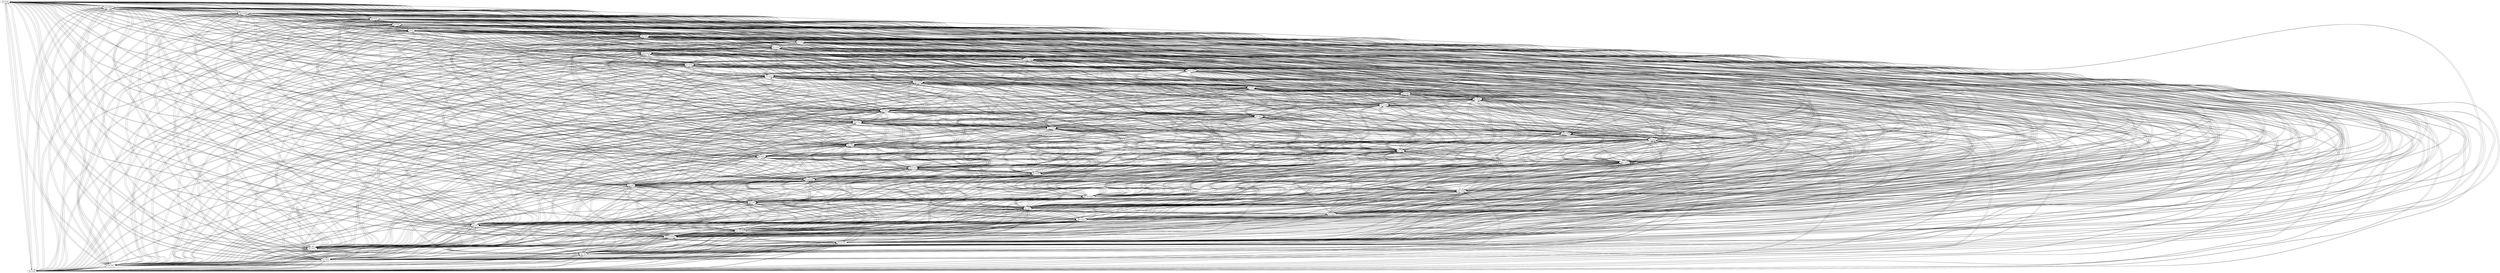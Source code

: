 strict digraph G {
"ipf.4-finisjô" [weight="0.9"];
"cond.5-finirjE" [weight="0.95"];
"sbjv.2-finis" [weight="0.92"];
"pst.sbj.2-finis" [weight="0.69"];
"fut.5-finirE" [weight="0.95"];
"prs.1-fini" [weight="0.66"];
"prs.5-finisE" [weight="0.9"];
"pst.sbj.3-fini" [weight="0.69"];
"pst.sbj.5-finisjE" [weight="0.69"];
"pst.sbj.6-finis" [weight="0.69"];
"prs.2-fini" [weight="0.83"];
"sbjv.5-finisjE" [weight="0.9"];
"fut.4-finirô" [weight="0.95"];
"pst.1-fini" [weight="0.69"];
"pst.6-finir" [weight="0.69"];
"pst.sbj.4-finisjô" [weight="0.69"];
"imp.5-finisE" [weight="0.9"];
"pst.5-finit" [weight="0.69"];
"prs.pcp-finisâ" [weight="0.8"];
"ipf.3-finisE" [weight="0.9"];
"imp.4-finisô" [weight="0.9"];
"cond.1-finirE" [weight="0.95"];
"ipf.1-finisE" [weight="0.9"];
"pst.3-fini" [weight="0.69"];
"imp.2-fini" [weight="0.83"];
"ipf.2-finisE" [weight="0.9"];
"cond.3-finirE" [weight="0.95"];
"sbjv.3-finis" [weight="0.92"];
"sbjv.6-finis" [weight="0.92"];
"fut.2-finira" [weight="0.95"];
"fut.1-finirE" [weight="0.95"];
"pst.pcp-fini" [weight="0.66"];
"prs.4-finisô" [weight="0.9"];
"ipf.5-finisjE" [weight="0.9"];
"pst.2-fini" [weight="0.69"];
"sbjv.4-finisjô" [weight="0.9"];
"fut.6-finirô" [weight="0.95"];
"pst.sbj.1-finis" [weight="0.69"];
"pst.4-finim" [weight="0.69"];
"cond.2-finirE" [weight="0.95"];
"cond.6-finirE" [weight="0.95"];
"fut.3-finira" [weight="0.95"];
"prs.3-fini" [weight="0.83"];
"sbjv.1-finis" [weight="0.92"];
"inf-finir" [weight="0.7"];
"prs.6-finis" [weight="0.92"];
"ipf.6-finisE" [weight="0.9"];
"cond.4-finirjô" [weight="0.95"];
"ipf.4-finisjô" -> "sbjv.2-finis"  [weight="0.874"];
"ipf.4-finisjô" -> "pst.sbj.2-finis"  [weight="0.6141"];
"ipf.4-finisjô" -> "fut.5-finirE"  [weight="0.8265"];
"ipf.4-finisjô" -> "prs.1-fini"  [weight="0.429"];
"ipf.4-finisjô" -> "prs.5-finisE"  [weight="0.828"];
"ipf.4-finisjô" -> "pst.sbj.3-fini"  [weight="0.6141"];
"ipf.4-finisjô" -> "pst.sbj.5-finisjE"  [weight="0.6141"];
"ipf.4-finisjô" -> "pst.sbj.6-finis"  [weight="0.6141"];
"ipf.4-finisjô" -> "prs.2-fini"  [weight="0.5395"];
"ipf.4-finisjô" -> "sbjv.5-finisjE"  [weight="0.9"];
"ipf.4-finisjô" -> "fut.4-finirô"  [weight="0.8265"];
"ipf.4-finisjô" -> "imp.2-fini"  [weight="0.5395"];
"ipf.4-finisjô" -> "pst.6-finir"  [weight="0.6141"];
"ipf.4-finisjô" -> "cond.5-finirjE"  [weight="0.8455"];
"ipf.4-finisjô" -> "imp.5-finisE"  [weight="0.828"];
"ipf.4-finisjô" -> "pst.5-finit"  [weight="0.6141"];
"ipf.4-finisjô" -> "ipf.5-finisjE"  [weight="0.9"];
"ipf.4-finisjô" -> "ipf.3-finisE"  [weight="0.828"];
"ipf.4-finisjô" -> "imp.4-finisô"  [weight="0.828"];
"ipf.4-finisjô" -> "cond.1-finirE"  [weight="0.8265"];
"ipf.4-finisjô" -> "ipf.1-finisE"  [weight="0.828"];
"ipf.4-finisjô" -> "pst.3-fini"  [weight="0.6141"];
"ipf.4-finisjô" -> "pst.1-fini"  [weight="0.6141"];
"ipf.4-finisjô" -> "ipf.2-finisE"  [weight="0.828"];
"ipf.4-finisjô" -> "cond.3-finirE"  [weight="0.8265"];
"ipf.4-finisjô" -> "sbjv.3-finis"  [weight="0.874"];
"ipf.4-finisjô" -> "sbjv.6-finis"  [weight="0.874"];
"ipf.4-finisjô" -> "pst.sbj.4-finisjô"  [weight="0.6141"];
"ipf.4-finisjô" -> "fut.2-finira"  [weight="0.8265"];
"ipf.4-finisjô" -> "fut.1-finirE"  [weight="0.8265"];
"ipf.4-finisjô" -> "pst.pcp-fini"  [weight="0.528"];
"ipf.4-finisjô" -> "prs.4-finisô"  [weight="0.828"];
"ipf.4-finisjô" -> "prs.pcp-finisâ"  [weight="0.736"];
"ipf.4-finisjô" -> "pst.2-fini"  [weight="0.6141"];
"ipf.4-finisjô" -> "sbjv.4-finisjô"  [weight="0.9"];
"ipf.4-finisjô" -> "fut.6-finirô"  [weight="0.8265"];
"ipf.4-finisjô" -> "pst.sbj.1-finis"  [weight="0.6141"];
"ipf.4-finisjô" -> "pst.4-finim"  [weight="0.6141"];
"ipf.4-finisjô" -> "cond.2-finirE"  [weight="0.8265"];
"ipf.4-finisjô" -> "cond.6-finirE"  [weight="0.8265"];
"ipf.4-finisjô" -> "fut.3-finira"  [weight="0.8265"];
"ipf.4-finisjô" -> "prs.3-fini"  [weight="0.5395"];
"ipf.4-finisjô" -> "sbjv.1-finis"  [weight="0.874"];
"ipf.4-finisjô" -> "inf-finir"  [weight="0.623"];
"ipf.4-finisjô" -> "prs.6-finis"  [weight="0.874"];
"ipf.4-finisjô" -> "ipf.6-finisE"  [weight="0.828"];
"ipf.4-finisjô" -> "cond.4-finirjô"  [weight="0.8455"];
"sbjv.2-finis" -> "ipf.4-finisjô"  [weight="0.9"];
"sbjv.2-finis" -> "pst.sbj.4-finisjô"  [weight="0.6141"];
"sbjv.2-finis" -> "pst.sbj.2-finis"  [weight="0.6141"];
"sbjv.2-finis" -> "fut.5-finirE"  [weight="0.8645"];
"sbjv.2-finis" -> "prs.1-fini"  [weight="0.4356"];
"sbjv.2-finis" -> "prs.5-finisE"  [weight="0.9"];
"sbjv.2-finis" -> "pst.sbj.3-fini"  [weight="0.6141"];
"sbjv.2-finis" -> "pst.sbj.5-finisjE"  [weight="0.6141"];
"sbjv.2-finis" -> "pst.sbj.6-finis"  [weight="0.6141"];
"sbjv.2-finis" -> "prs.2-fini"  [weight="0.5478"];
"sbjv.2-finis" -> "sbjv.5-finisjE"  [weight="0.9"];
"sbjv.2-finis" -> "fut.4-finirô"  [weight="0.8645"];
"sbjv.2-finis" -> "imp.2-fini"  [weight="0.5478"];
"sbjv.2-finis" -> "pst.6-finir"  [weight="0.6141"];
"sbjv.2-finis" -> "cond.5-finirjE"  [weight="0.8645"];
"sbjv.2-finis" -> "imp.5-finisE"  [weight="0.9"];
"sbjv.2-finis" -> "pst.5-finit"  [weight="0.6141"];
"sbjv.2-finis" -> "ipf.5-finisjE"  [weight="0.9"];
"sbjv.2-finis" -> "ipf.3-finisE"  [weight="0.9"];
"sbjv.2-finis" -> "imp.4-finisô"  [weight="0.9"];
"sbjv.2-finis" -> "cond.1-finirE"  [weight="0.8645"];
"sbjv.2-finis" -> "ipf.1-finisE"  [weight="0.9"];
"sbjv.2-finis" -> "pst.3-fini"  [weight="0.6141"];
"sbjv.2-finis" -> "pst.1-fini"  [weight="0.6141"];
"sbjv.2-finis" -> "ipf.2-finisE"  [weight="0.9"];
"sbjv.2-finis" -> "cond.3-finirE"  [weight="0.8645"];
"sbjv.2-finis" -> "sbjv.3-finis"  [weight="0.92"];
"sbjv.2-finis" -> "sbjv.6-finis"  [weight="0.92"];
"sbjv.2-finis" -> "fut.2-finira"  [weight="0.8645"];
"sbjv.2-finis" -> "fut.1-finirE"  [weight="0.8645"];
"sbjv.2-finis" -> "pst.pcp-fini"  [weight="0.5412"];
"sbjv.2-finis" -> "prs.4-finisô"  [weight="0.9"];
"sbjv.2-finis" -> "prs.pcp-finisâ"  [weight="0.8"];
"sbjv.2-finis" -> "pst.2-fini"  [weight="0.6141"];
"sbjv.2-finis" -> "sbjv.4-finisjô"  [weight="0.9"];
"sbjv.2-finis" -> "fut.6-finirô"  [weight="0.8645"];
"sbjv.2-finis" -> "pst.sbj.1-finis"  [weight="0.6141"];
"sbjv.2-finis" -> "pst.4-finim"  [weight="0.6141"];
"sbjv.2-finis" -> "cond.2-finirE"  [weight="0.8645"];
"sbjv.2-finis" -> "cond.6-finirE"  [weight="0.8645"];
"sbjv.2-finis" -> "fut.3-finira"  [weight="0.8645"];
"sbjv.2-finis" -> "prs.3-fini"  [weight="0.5478"];
"sbjv.2-finis" -> "sbjv.1-finis"  [weight="0.92"];
"sbjv.2-finis" -> "inf-finir"  [weight="0.637"];
"sbjv.2-finis" -> "prs.6-finis"  [weight="0.92"];
"sbjv.2-finis" -> "ipf.6-finisE"  [weight="0.9"];
"sbjv.2-finis" -> "cond.4-finirjô"  [weight="0.8645"];
"pst.sbj.2-finis" -> "ipf.4-finisjô"  [weight="0.9"];
"pst.sbj.2-finis" -> "pst.sbj.4-finisjô"  [weight="0.69"];
"pst.sbj.2-finis" -> "pst.3-fini"  [weight="0.69"];
"pst.sbj.2-finis" -> "fut.5-finirE"  [weight="0.95"];
"pst.sbj.2-finis" -> "prs.1-fini"  [weight="0.66"];
"pst.sbj.2-finis" -> "prs.5-finisE"  [weight="0.63"];
"pst.sbj.2-finis" -> "pst.sbj.3-fini"  [weight="0.69"];
"pst.sbj.2-finis" -> "pst.sbj.5-finisjE"  [weight="0.69"];
"pst.sbj.2-finis" -> "pst.sbj.6-finis"  [weight="0.69"];
"pst.sbj.2-finis" -> "prs.2-fini"  [weight="0.83"];
"pst.sbj.2-finis" -> "sbjv.5-finisjE"  [weight="0.9"];
"pst.sbj.2-finis" -> "fut.4-finirô"  [weight="0.95"];
"pst.sbj.2-finis" -> "imp.2-fini"  [weight="0.83"];
"pst.sbj.2-finis" -> "pst.6-finir"  [weight="0.69"];
"pst.sbj.2-finis" -> "cond.5-finirjE"  [weight="0.95"];
"pst.sbj.2-finis" -> "imp.5-finisE"  [weight="0.63"];
"pst.sbj.2-finis" -> "pst.5-finit"  [weight="0.69"];
"pst.sbj.2-finis" -> "ipf.5-finisjE"  [weight="0.9"];
"pst.sbj.2-finis" -> "ipf.3-finisE"  [weight="0.639"];
"pst.sbj.2-finis" -> "imp.4-finisô"  [weight="0.639"];
"pst.sbj.2-finis" -> "cond.1-finirE"  [weight="0.95"];
"pst.sbj.2-finis" -> "ipf.1-finisE"  [weight="0.639"];
"pst.sbj.2-finis" -> "pst.1-fini"  [weight="0.69"];
"pst.sbj.2-finis" -> "ipf.2-finisE"  [weight="0.639"];
"pst.sbj.2-finis" -> "cond.3-finirE"  [weight="0.95"];
"pst.sbj.2-finis" -> "sbjv.3-finis"  [weight="0.6532"];
"pst.sbj.2-finis" -> "sbjv.6-finis"  [weight="0.6532"];
"pst.sbj.2-finis" -> "fut.2-finira"  [weight="0.95"];
"pst.sbj.2-finis" -> "fut.1-finirE"  [weight="0.95"];
"pst.sbj.2-finis" -> "pst.pcp-fini"  [weight="0.66"];
"pst.sbj.2-finis" -> "sbjv.2-finis"  [weight="0.6532"];
"pst.sbj.2-finis" -> "prs.4-finisô"  [weight="0.639"];
"pst.sbj.2-finis" -> "prs.pcp-finisâ"  [weight="0.536"];
"pst.sbj.2-finis" -> "pst.2-fini"  [weight="0.69"];
"pst.sbj.2-finis" -> "sbjv.4-finisjô"  [weight="0.9"];
"pst.sbj.2-finis" -> "fut.6-finirô"  [weight="0.95"];
"pst.sbj.2-finis" -> "pst.sbj.1-finis"  [weight="0.69"];
"pst.sbj.2-finis" -> "pst.4-finim"  [weight="0.69"];
"pst.sbj.2-finis" -> "cond.2-finirE"  [weight="0.95"];
"pst.sbj.2-finis" -> "cond.6-finirE"  [weight="0.95"];
"pst.sbj.2-finis" -> "fut.3-finira"  [weight="0.95"];
"pst.sbj.2-finis" -> "prs.3-fini"  [weight="0.83"];
"pst.sbj.2-finis" -> "sbjv.1-finis"  [weight="0.6532"];
"pst.sbj.2-finis" -> "inf-finir"  [weight="0.7"];
"pst.sbj.2-finis" -> "prs.6-finis"  [weight="0.6532"];
"pst.sbj.2-finis" -> "ipf.6-finisE"  [weight="0.639"];
"pst.sbj.2-finis" -> "cond.4-finirjô"  [weight="0.95"];
"fut.5-finirE" -> "ipf.4-finisjô"  [weight="0.657"];
"fut.5-finirE" -> "sbjv.2-finis"  [weight="0.6716"];
"fut.5-finirE" -> "pst.sbj.2-finis"  [weight="0.345"];
"fut.5-finirE" -> "cond.3-finirE"  [weight="0.95"];
"fut.5-finirE" -> "prs.1-fini"  [weight="0.66"];
"fut.5-finirE" -> "prs.5-finisE"  [weight="0.657"];
"fut.5-finirE" -> "pst.sbj.3-fini"  [weight="0.345"];
"fut.5-finirE" -> "pst.sbj.5-finisjE"  [weight="0.345"];
"fut.5-finirE" -> "pst.sbj.6-finis"  [weight="0.345"];
"fut.5-finirE" -> "prs.2-fini"  [weight="0.83"];
"fut.5-finirE" -> "sbjv.5-finisjE"  [weight="0.657"];
"fut.5-finirE" -> "fut.4-finirô"  [weight="0.95"];
"fut.5-finirE" -> "imp.2-fini"  [weight="0.83"];
"fut.5-finirE" -> "pst.6-finir"  [weight="0.345"];
"fut.5-finirE" -> "cond.5-finirjE"  [weight="0.95"];
"fut.5-finirE" -> "imp.5-finisE"  [weight="0.657"];
"fut.5-finirE" -> "pst.5-finit"  [weight="0.345"];
"fut.5-finirE" -> "ipf.5-finisjE"  [weight="0.657"];
"fut.5-finirE" -> "ipf.3-finisE"  [weight="0.657"];
"fut.5-finirE" -> "imp.4-finisô"  [weight="0.657"];
"fut.5-finirE" -> "cond.1-finirE"  [weight="0.95"];
"fut.5-finirE" -> "ipf.1-finisE"  [weight="0.657"];
"fut.5-finirE" -> "pst.3-fini"  [weight="0.345"];
"fut.5-finirE" -> "pst.1-fini"  [weight="0.345"];
"fut.5-finirE" -> "ipf.2-finisE"  [weight="0.657"];
"fut.5-finirE" -> "sbjv.3-finis"  [weight="0.6716"];
"fut.5-finirE" -> "sbjv.6-finis"  [weight="0.6716"];
"fut.5-finirE" -> "pst.sbj.4-finisjô"  [weight="0.345"];
"fut.5-finirE" -> "fut.2-finira"  [weight="0.95"];
"fut.5-finirE" -> "fut.1-finirE"  [weight="0.95"];
"fut.5-finirE" -> "pst.pcp-fini"  [weight="0.2772"];
"fut.5-finirE" -> "prs.4-finisô"  [weight="0.657"];
"fut.5-finirE" -> "prs.pcp-finisâ"  [weight="0.584"];
"fut.5-finirE" -> "pst.2-fini"  [weight="0.345"];
"fut.5-finirE" -> "sbjv.4-finisjô"  [weight="0.657"];
"fut.5-finirE" -> "fut.6-finirô"  [weight="0.95"];
"fut.5-finirE" -> "pst.sbj.1-finis"  [weight="0.345"];
"fut.5-finirE" -> "pst.4-finim"  [weight="0.345"];
"fut.5-finirE" -> "cond.2-finirE"  [weight="0.95"];
"fut.5-finirE" -> "cond.6-finirE"  [weight="0.95"];
"fut.5-finirE" -> "fut.3-finira"  [weight="0.95"];
"fut.5-finirE" -> "prs.3-fini"  [weight="0.83"];
"fut.5-finirE" -> "sbjv.1-finis"  [weight="0.6716"];
"fut.5-finirE" -> "inf-finir"  [weight="0.35"];
"fut.5-finirE" -> "prs.6-finis"  [weight="0.6716"];
"fut.5-finirE" -> "ipf.6-finisE"  [weight="0.657"];
"fut.5-finirE" -> "cond.4-finirjô"  [weight="0.95"];
"prs.1-fini" -> "ipf.4-finisjô"  [weight="0.72"];
"prs.1-fini" -> "cond.5-finirjE"  [weight="0.931"];
"prs.1-fini" -> "pst.sbj.4-finisjô"  [weight="0.3312"];
"prs.1-fini" -> "pst.3-fini"  [weight="0.3312"];
"prs.1-fini" -> "cond.3-finirE"  [weight="0.931"];
"prs.1-fini" -> "fut.2-finira"  [weight="0.931"];
"prs.1-fini" -> "prs.5-finisE"  [weight="0.72"];
"prs.1-fini" -> "prs.2-fini"  [weight="0.83"];
"prs.1-fini" -> "pst.sbj.5-finisjE"  [weight="0.3312"];
"prs.1-fini" -> "pst.sbj.6-finis"  [weight="0.3312"];
"prs.1-fini" -> "pst.sbj.3-fini"  [weight="0.3312"];
"prs.1-fini" -> "sbjv.5-finisjE"  [weight="0.72"];
"prs.1-fini" -> "fut.4-finirô"  [weight="0.931"];
"prs.1-fini" -> "imp.2-fini"  [weight="0.83"];
"prs.1-fini" -> "pst.6-finir"  [weight="0.3312"];
"prs.1-fini" -> "sbjv.2-finis"  [weight="0.7728"];
"prs.1-fini" -> "imp.5-finisE"  [weight="0.72"];
"prs.1-fini" -> "pst.5-finit"  [weight="0.3312"];
"prs.1-fini" -> "ipf.5-finisjE"  [weight="0.72"];
"prs.1-fini" -> "ipf.3-finisE"  [weight="0.72"];
"prs.1-fini" -> "imp.4-finisô"  [weight="0.72"];
"prs.1-fini" -> "cond.1-finirE"  [weight="0.931"];
"prs.1-fini" -> "ipf.1-finisE"  [weight="0.72"];
"prs.1-fini" -> "pst.sbj.2-finis"  [weight="0.3312"];
"prs.1-fini" -> "pst.1-fini"  [weight="0.3312"];
"prs.1-fini" -> "ipf.2-finisE"  [weight="0.72"];
"prs.1-fini" -> "fut.5-finirE"  [weight="0.931"];
"prs.1-fini" -> "sbjv.3-finis"  [weight="0.7728"];
"prs.1-fini" -> "sbjv.6-finis"  [weight="0.7728"];
"prs.1-fini" -> "fut.1-finirE"  [weight="0.931"];
"prs.1-fini" -> "pst.pcp-fini"  [weight="0.3234"];
"prs.1-fini" -> "prs.4-finisô"  [weight="0.72"];
"prs.1-fini" -> "prs.pcp-finisâ"  [weight="0.64"];
"prs.1-fini" -> "pst.2-fini"  [weight="0.3312"];
"prs.1-fini" -> "sbjv.4-finisjô"  [weight="0.72"];
"prs.1-fini" -> "fut.6-finirô"  [weight="0.931"];
"prs.1-fini" -> "pst.sbj.1-finis"  [weight="0.3312"];
"prs.1-fini" -> "pst.4-finim"  [weight="0.3312"];
"prs.1-fini" -> "cond.2-finirE"  [weight="0.931"];
"prs.1-fini" -> "cond.6-finirE"  [weight="0.931"];
"prs.1-fini" -> "fut.3-finira"  [weight="0.931"];
"prs.1-fini" -> "prs.3-fini"  [weight="0.83"];
"prs.1-fini" -> "sbjv.1-finis"  [weight="0.7728"];
"prs.1-fini" -> "inf-finir"  [weight="0.336"];
"prs.1-fini" -> "prs.6-finis"  [weight="0.7728"];
"prs.1-fini" -> "ipf.6-finisE"  [weight="0.72"];
"prs.1-fini" -> "cond.4-finirjô"  [weight="0.931"];
"prs.5-finisE" -> "ipf.4-finisjô"  [weight="0.9"];
"prs.5-finisE" -> "sbjv.2-finis"  [weight="0.92"];
"prs.5-finisE" -> "pst.sbj.2-finis"  [weight="0.6141"];
"prs.5-finisE" -> "fut.5-finirE"  [weight="0.8645"];
"prs.5-finisE" -> "prs.1-fini"  [weight="0.4356"];
"prs.5-finisE" -> "pst.sbj.3-fini"  [weight="0.6141"];
"prs.5-finisE" -> "pst.sbj.5-finisjE"  [weight="0.6141"];
"prs.5-finisE" -> "pst.sbj.6-finis"  [weight="0.6141"];
"prs.5-finisE" -> "prs.2-fini"  [weight="0.5478"];
"prs.5-finisE" -> "sbjv.5-finisjE"  [weight="0.9"];
"prs.5-finisE" -> "fut.4-finirô"  [weight="0.8645"];
"prs.5-finisE" -> "imp.2-fini"  [weight="0.5478"];
"prs.5-finisE" -> "pst.6-finir"  [weight="0.6141"];
"prs.5-finisE" -> "cond.5-finirjE"  [weight="0.8645"];
"prs.5-finisE" -> "imp.5-finisE"  [weight="0.9"];
"prs.5-finisE" -> "pst.5-finit"  [weight="0.6141"];
"prs.5-finisE" -> "ipf.5-finisjE"  [weight="0.9"];
"prs.5-finisE" -> "ipf.3-finisE"  [weight="0.9"];
"prs.5-finisE" -> "imp.4-finisô"  [weight="0.9"];
"prs.5-finisE" -> "cond.1-finirE"  [weight="0.8645"];
"prs.5-finisE" -> "ipf.1-finisE"  [weight="0.9"];
"prs.5-finisE" -> "pst.3-fini"  [weight="0.6141"];
"prs.5-finisE" -> "pst.1-fini"  [weight="0.6141"];
"prs.5-finisE" -> "ipf.2-finisE"  [weight="0.9"];
"prs.5-finisE" -> "cond.3-finirE"  [weight="0.8645"];
"prs.5-finisE" -> "sbjv.3-finis"  [weight="0.92"];
"prs.5-finisE" -> "sbjv.6-finis"  [weight="0.92"];
"prs.5-finisE" -> "pst.sbj.4-finisjô"  [weight="0.6141"];
"prs.5-finisE" -> "fut.2-finira"  [weight="0.8645"];
"prs.5-finisE" -> "fut.1-finirE"  [weight="0.8645"];
"prs.5-finisE" -> "pst.pcp-fini"  [weight="0.5412"];
"prs.5-finisE" -> "prs.4-finisô"  [weight="0.9"];
"prs.5-finisE" -> "prs.pcp-finisâ"  [weight="0.8"];
"prs.5-finisE" -> "pst.2-fini"  [weight="0.6141"];
"prs.5-finisE" -> "sbjv.4-finisjô"  [weight="0.9"];
"prs.5-finisE" -> "fut.6-finirô"  [weight="0.8645"];
"prs.5-finisE" -> "pst.sbj.1-finis"  [weight="0.6141"];
"prs.5-finisE" -> "pst.4-finim"  [weight="0.6141"];
"prs.5-finisE" -> "cond.2-finirE"  [weight="0.8645"];
"prs.5-finisE" -> "cond.6-finirE"  [weight="0.8645"];
"prs.5-finisE" -> "fut.3-finira"  [weight="0.8645"];
"prs.5-finisE" -> "prs.3-fini"  [weight="0.5478"];
"prs.5-finisE" -> "sbjv.1-finis"  [weight="0.92"];
"prs.5-finisE" -> "inf-finir"  [weight="0.637"];
"prs.5-finisE" -> "prs.6-finis"  [weight="0.92"];
"prs.5-finisE" -> "ipf.6-finisE"  [weight="0.9"];
"prs.5-finisE" -> "cond.4-finirjô"  [weight="0.8645"];
"pst.sbj.3-fini" -> "ipf.4-finisjô"  [weight="0.9"];
"pst.sbj.3-fini" -> "pst.sbj.4-finisjô"  [weight="0.69"];
"pst.sbj.3-fini" -> "pst.3-fini"  [weight="0.69"];
"pst.sbj.3-fini" -> "fut.5-finirE"  [weight="0.95"];
"pst.sbj.3-fini" -> "prs.1-fini"  [weight="0.66"];
"pst.sbj.3-fini" -> "prs.5-finisE"  [weight="0.63"];
"pst.sbj.3-fini" -> "pst.sbj.5-finisjE"  [weight="0.69"];
"pst.sbj.3-fini" -> "pst.sbj.6-finis"  [weight="0.69"];
"pst.sbj.3-fini" -> "prs.2-fini"  [weight="0.83"];
"pst.sbj.3-fini" -> "sbjv.5-finisjE"  [weight="0.9"];
"pst.sbj.3-fini" -> "fut.4-finirô"  [weight="0.95"];
"pst.sbj.3-fini" -> "imp.2-fini"  [weight="0.83"];
"pst.sbj.3-fini" -> "pst.6-finir"  [weight="0.69"];
"pst.sbj.3-fini" -> "cond.5-finirjE"  [weight="0.95"];
"pst.sbj.3-fini" -> "imp.5-finisE"  [weight="0.63"];
"pst.sbj.3-fini" -> "pst.5-finit"  [weight="0.69"];
"pst.sbj.3-fini" -> "ipf.5-finisjE"  [weight="0.9"];
"pst.sbj.3-fini" -> "ipf.3-finisE"  [weight="0.639"];
"pst.sbj.3-fini" -> "imp.4-finisô"  [weight="0.639"];
"pst.sbj.3-fini" -> "cond.1-finirE"  [weight="0.95"];
"pst.sbj.3-fini" -> "ipf.1-finisE"  [weight="0.639"];
"pst.sbj.3-fini" -> "pst.sbj.2-finis"  [weight="0.69"];
"pst.sbj.3-fini" -> "pst.1-fini"  [weight="0.69"];
"pst.sbj.3-fini" -> "ipf.2-finisE"  [weight="0.639"];
"pst.sbj.3-fini" -> "cond.3-finirE"  [weight="0.95"];
"pst.sbj.3-fini" -> "sbjv.3-finis"  [weight="0.6532"];
"pst.sbj.3-fini" -> "sbjv.6-finis"  [weight="0.6532"];
"pst.sbj.3-fini" -> "fut.2-finira"  [weight="0.95"];
"pst.sbj.3-fini" -> "fut.1-finirE"  [weight="0.95"];
"pst.sbj.3-fini" -> "pst.pcp-fini"  [weight="0.66"];
"pst.sbj.3-fini" -> "sbjv.2-finis"  [weight="0.6532"];
"pst.sbj.3-fini" -> "prs.4-finisô"  [weight="0.639"];
"pst.sbj.3-fini" -> "prs.pcp-finisâ"  [weight="0.536"];
"pst.sbj.3-fini" -> "pst.2-fini"  [weight="0.69"];
"pst.sbj.3-fini" -> "sbjv.4-finisjô"  [weight="0.9"];
"pst.sbj.3-fini" -> "fut.6-finirô"  [weight="0.95"];
"pst.sbj.3-fini" -> "pst.sbj.1-finis"  [weight="0.69"];
"pst.sbj.3-fini" -> "pst.4-finim"  [weight="0.69"];
"pst.sbj.3-fini" -> "cond.2-finirE"  [weight="0.95"];
"pst.sbj.3-fini" -> "cond.6-finirE"  [weight="0.95"];
"pst.sbj.3-fini" -> "fut.3-finira"  [weight="0.95"];
"pst.sbj.3-fini" -> "prs.3-fini"  [weight="0.83"];
"pst.sbj.3-fini" -> "sbjv.1-finis"  [weight="0.6532"];
"pst.sbj.3-fini" -> "inf-finir"  [weight="0.7"];
"pst.sbj.3-fini" -> "prs.6-finis"  [weight="0.6532"];
"pst.sbj.3-fini" -> "ipf.6-finisE"  [weight="0.639"];
"pst.sbj.3-fini" -> "cond.4-finirjô"  [weight="0.95"];
"pst.sbj.5-finisjE" -> "ipf.4-finisjô"  [weight="0.9"];
"pst.sbj.5-finisjE" -> "pst.sbj.4-finisjô"  [weight="0.69"];
"pst.sbj.5-finisjE" -> "pst.3-fini"  [weight="0.69"];
"pst.sbj.5-finisjE" -> "fut.5-finirE"  [weight="0.95"];
"pst.sbj.5-finisjE" -> "prs.1-fini"  [weight="0.66"];
"pst.sbj.5-finisjE" -> "prs.5-finisE"  [weight="0.63"];
"pst.sbj.5-finisjE" -> "pst.sbj.3-fini"  [weight="0.69"];
"pst.sbj.5-finisjE" -> "pst.sbj.6-finis"  [weight="0.69"];
"pst.sbj.5-finisjE" -> "prs.2-fini"  [weight="0.83"];
"pst.sbj.5-finisjE" -> "sbjv.5-finisjE"  [weight="0.9"];
"pst.sbj.5-finisjE" -> "fut.4-finirô"  [weight="0.95"];
"pst.sbj.5-finisjE" -> "imp.2-fini"  [weight="0.83"];
"pst.sbj.5-finisjE" -> "pst.6-finir"  [weight="0.69"];
"pst.sbj.5-finisjE" -> "cond.5-finirjE"  [weight="0.95"];
"pst.sbj.5-finisjE" -> "imp.5-finisE"  [weight="0.63"];
"pst.sbj.5-finisjE" -> "pst.5-finit"  [weight="0.69"];
"pst.sbj.5-finisjE" -> "ipf.5-finisjE"  [weight="0.9"];
"pst.sbj.5-finisjE" -> "ipf.3-finisE"  [weight="0.639"];
"pst.sbj.5-finisjE" -> "imp.4-finisô"  [weight="0.639"];
"pst.sbj.5-finisjE" -> "cond.1-finirE"  [weight="0.95"];
"pst.sbj.5-finisjE" -> "ipf.1-finisE"  [weight="0.639"];
"pst.sbj.5-finisjE" -> "pst.sbj.2-finis"  [weight="0.69"];
"pst.sbj.5-finisjE" -> "pst.1-fini"  [weight="0.69"];
"pst.sbj.5-finisjE" -> "ipf.2-finisE"  [weight="0.639"];
"pst.sbj.5-finisjE" -> "cond.3-finirE"  [weight="0.95"];
"pst.sbj.5-finisjE" -> "sbjv.3-finis"  [weight="0.6532"];
"pst.sbj.5-finisjE" -> "sbjv.6-finis"  [weight="0.6532"];
"pst.sbj.5-finisjE" -> "fut.2-finira"  [weight="0.95"];
"pst.sbj.5-finisjE" -> "fut.1-finirE"  [weight="0.95"];
"pst.sbj.5-finisjE" -> "pst.pcp-fini"  [weight="0.66"];
"pst.sbj.5-finisjE" -> "sbjv.2-finis"  [weight="0.6532"];
"pst.sbj.5-finisjE" -> "prs.4-finisô"  [weight="0.639"];
"pst.sbj.5-finisjE" -> "prs.pcp-finisâ"  [weight="0.536"];
"pst.sbj.5-finisjE" -> "pst.2-fini"  [weight="0.69"];
"pst.sbj.5-finisjE" -> "sbjv.4-finisjô"  [weight="0.9"];
"pst.sbj.5-finisjE" -> "fut.6-finirô"  [weight="0.95"];
"pst.sbj.5-finisjE" -> "pst.sbj.1-finis"  [weight="0.69"];
"pst.sbj.5-finisjE" -> "pst.4-finim"  [weight="0.69"];
"pst.sbj.5-finisjE" -> "cond.2-finirE"  [weight="0.95"];
"pst.sbj.5-finisjE" -> "cond.6-finirE"  [weight="0.95"];
"pst.sbj.5-finisjE" -> "fut.3-finira"  [weight="0.95"];
"pst.sbj.5-finisjE" -> "prs.3-fini"  [weight="0.83"];
"pst.sbj.5-finisjE" -> "sbjv.1-finis"  [weight="0.6532"];
"pst.sbj.5-finisjE" -> "inf-finir"  [weight="0.7"];
"pst.sbj.5-finisjE" -> "prs.6-finis"  [weight="0.6532"];
"pst.sbj.5-finisjE" -> "ipf.6-finisE"  [weight="0.639"];
"pst.sbj.5-finisjE" -> "cond.4-finirjô"  [weight="0.95"];
"pst.sbj.6-finis" -> "ipf.4-finisjô"  [weight="0.9"];
"pst.sbj.6-finis" -> "pst.sbj.4-finisjô"  [weight="0.69"];
"pst.sbj.6-finis" -> "pst.3-fini"  [weight="0.69"];
"pst.sbj.6-finis" -> "fut.5-finirE"  [weight="0.95"];
"pst.sbj.6-finis" -> "prs.1-fini"  [weight="0.66"];
"pst.sbj.6-finis" -> "prs.5-finisE"  [weight="0.63"];
"pst.sbj.6-finis" -> "pst.sbj.3-fini"  [weight="0.69"];
"pst.sbj.6-finis" -> "pst.sbj.5-finisjE"  [weight="0.69"];
"pst.sbj.6-finis" -> "prs.2-fini"  [weight="0.83"];
"pst.sbj.6-finis" -> "sbjv.5-finisjE"  [weight="0.9"];
"pst.sbj.6-finis" -> "fut.4-finirô"  [weight="0.95"];
"pst.sbj.6-finis" -> "imp.2-fini"  [weight="0.83"];
"pst.sbj.6-finis" -> "pst.6-finir"  [weight="0.69"];
"pst.sbj.6-finis" -> "cond.5-finirjE"  [weight="0.95"];
"pst.sbj.6-finis" -> "imp.5-finisE"  [weight="0.63"];
"pst.sbj.6-finis" -> "pst.5-finit"  [weight="0.69"];
"pst.sbj.6-finis" -> "ipf.5-finisjE"  [weight="0.9"];
"pst.sbj.6-finis" -> "ipf.3-finisE"  [weight="0.639"];
"pst.sbj.6-finis" -> "imp.4-finisô"  [weight="0.639"];
"pst.sbj.6-finis" -> "cond.1-finirE"  [weight="0.95"];
"pst.sbj.6-finis" -> "ipf.1-finisE"  [weight="0.639"];
"pst.sbj.6-finis" -> "pst.sbj.2-finis"  [weight="0.69"];
"pst.sbj.6-finis" -> "pst.1-fini"  [weight="0.69"];
"pst.sbj.6-finis" -> "ipf.2-finisE"  [weight="0.639"];
"pst.sbj.6-finis" -> "cond.3-finirE"  [weight="0.95"];
"pst.sbj.6-finis" -> "sbjv.3-finis"  [weight="0.6532"];
"pst.sbj.6-finis" -> "sbjv.6-finis"  [weight="0.6532"];
"pst.sbj.6-finis" -> "fut.2-finira"  [weight="0.95"];
"pst.sbj.6-finis" -> "fut.1-finirE"  [weight="0.95"];
"pst.sbj.6-finis" -> "pst.pcp-fini"  [weight="0.66"];
"pst.sbj.6-finis" -> "sbjv.2-finis"  [weight="0.6532"];
"pst.sbj.6-finis" -> "prs.4-finisô"  [weight="0.639"];
"pst.sbj.6-finis" -> "prs.pcp-finisâ"  [weight="0.536"];
"pst.sbj.6-finis" -> "pst.2-fini"  [weight="0.69"];
"pst.sbj.6-finis" -> "sbjv.4-finisjô"  [weight="0.9"];
"pst.sbj.6-finis" -> "fut.6-finirô"  [weight="0.95"];
"pst.sbj.6-finis" -> "pst.sbj.1-finis"  [weight="0.69"];
"pst.sbj.6-finis" -> "pst.4-finim"  [weight="0.69"];
"pst.sbj.6-finis" -> "cond.2-finirE"  [weight="0.95"];
"pst.sbj.6-finis" -> "cond.6-finirE"  [weight="0.95"];
"pst.sbj.6-finis" -> "fut.3-finira"  [weight="0.95"];
"pst.sbj.6-finis" -> "prs.3-fini"  [weight="0.83"];
"pst.sbj.6-finis" -> "sbjv.1-finis"  [weight="0.6532"];
"pst.sbj.6-finis" -> "inf-finir"  [weight="0.7"];
"pst.sbj.6-finis" -> "prs.6-finis"  [weight="0.6532"];
"pst.sbj.6-finis" -> "ipf.6-finisE"  [weight="0.639"];
"pst.sbj.6-finis" -> "cond.4-finirjô"  [weight="0.95"];
"prs.2-fini" -> "ipf.4-finisjô"  [weight="0.72"];
"prs.2-fini" -> "cond.5-finirjE"  [weight="0.931"];
"prs.2-fini" -> "pst.sbj.4-finisjô"  [weight="0.3312"];
"prs.2-fini" -> "pst.3-fini"  [weight="0.3312"];
"prs.2-fini" -> "cond.3-finirE"  [weight="0.931"];
"prs.2-fini" -> "fut.2-finira"  [weight="0.931"];
"prs.2-fini" -> "prs.5-finisE"  [weight="0.72"];
"prs.2-fini" -> "pst.sbj.5-finisjE"  [weight="0.3312"];
"prs.2-fini" -> "pst.sbj.6-finis"  [weight="0.3312"];
"prs.2-fini" -> "pst.sbj.3-fini"  [weight="0.3312"];
"prs.2-fini" -> "sbjv.5-finisjE"  [weight="0.72"];
"prs.2-fini" -> "fut.4-finirô"  [weight="0.931"];
"prs.2-fini" -> "imp.2-fini"  [weight="0.83"];
"prs.2-fini" -> "pst.6-finir"  [weight="0.3312"];
"prs.2-fini" -> "sbjv.2-finis"  [weight="0.7728"];
"prs.2-fini" -> "imp.5-finisE"  [weight="0.72"];
"prs.2-fini" -> "pst.5-finit"  [weight="0.3312"];
"prs.2-fini" -> "ipf.5-finisjE"  [weight="0.72"];
"prs.2-fini" -> "ipf.3-finisE"  [weight="0.72"];
"prs.2-fini" -> "imp.4-finisô"  [weight="0.72"];
"prs.2-fini" -> "cond.1-finirE"  [weight="0.931"];
"prs.2-fini" -> "ipf.1-finisE"  [weight="0.72"];
"prs.2-fini" -> "pst.sbj.2-finis"  [weight="0.3312"];
"prs.2-fini" -> "pst.1-fini"  [weight="0.3312"];
"prs.2-fini" -> "ipf.2-finisE"  [weight="0.72"];
"prs.2-fini" -> "fut.5-finirE"  [weight="0.931"];
"prs.2-fini" -> "sbjv.3-finis"  [weight="0.7728"];
"prs.2-fini" -> "sbjv.6-finis"  [weight="0.7728"];
"prs.2-fini" -> "prs.1-fini"  [weight="0.66"];
"prs.2-fini" -> "fut.1-finirE"  [weight="0.931"];
"prs.2-fini" -> "pst.pcp-fini"  [weight="0.3234"];
"prs.2-fini" -> "prs.4-finisô"  [weight="0.72"];
"prs.2-fini" -> "prs.pcp-finisâ"  [weight="0.64"];
"prs.2-fini" -> "pst.2-fini"  [weight="0.3312"];
"prs.2-fini" -> "sbjv.4-finisjô"  [weight="0.72"];
"prs.2-fini" -> "fut.6-finirô"  [weight="0.931"];
"prs.2-fini" -> "pst.sbj.1-finis"  [weight="0.3312"];
"prs.2-fini" -> "pst.4-finim"  [weight="0.3312"];
"prs.2-fini" -> "cond.2-finirE"  [weight="0.931"];
"prs.2-fini" -> "cond.6-finirE"  [weight="0.931"];
"prs.2-fini" -> "fut.3-finira"  [weight="0.931"];
"prs.2-fini" -> "prs.3-fini"  [weight="0.83"];
"prs.2-fini" -> "sbjv.1-finis"  [weight="0.7728"];
"prs.2-fini" -> "inf-finir"  [weight="0.336"];
"prs.2-fini" -> "prs.6-finis"  [weight="0.7728"];
"prs.2-fini" -> "ipf.6-finisE"  [weight="0.72"];
"prs.2-fini" -> "cond.4-finirjô"  [weight="0.931"];
"sbjv.5-finisjE" -> "ipf.4-finisjô"  [weight="0.9"];
"sbjv.5-finisjE" -> "sbjv.2-finis"  [weight="0.874"];
"sbjv.5-finisjE" -> "pst.sbj.2-finis"  [weight="0.6141"];
"sbjv.5-finisjE" -> "fut.5-finirE"  [weight="0.8265"];
"sbjv.5-finisjE" -> "prs.1-fini"  [weight="0.429"];
"sbjv.5-finisjE" -> "prs.5-finisE"  [weight="0.828"];
"sbjv.5-finisjE" -> "pst.sbj.3-fini"  [weight="0.6141"];
"sbjv.5-finisjE" -> "pst.sbj.5-finisjE"  [weight="0.6141"];
"sbjv.5-finisjE" -> "pst.sbj.6-finis"  [weight="0.6141"];
"sbjv.5-finisjE" -> "prs.2-fini"  [weight="0.5395"];
"sbjv.5-finisjE" -> "fut.4-finirô"  [weight="0.8265"];
"sbjv.5-finisjE" -> "imp.2-fini"  [weight="0.5395"];
"sbjv.5-finisjE" -> "pst.6-finir"  [weight="0.6141"];
"sbjv.5-finisjE" -> "cond.5-finirjE"  [weight="0.8455"];
"sbjv.5-finisjE" -> "imp.5-finisE"  [weight="0.828"];
"sbjv.5-finisjE" -> "pst.5-finit"  [weight="0.6141"];
"sbjv.5-finisjE" -> "ipf.5-finisjE"  [weight="0.9"];
"sbjv.5-finisjE" -> "ipf.3-finisE"  [weight="0.828"];
"sbjv.5-finisjE" -> "imp.4-finisô"  [weight="0.828"];
"sbjv.5-finisjE" -> "cond.1-finirE"  [weight="0.8265"];
"sbjv.5-finisjE" -> "ipf.1-finisE"  [weight="0.828"];
"sbjv.5-finisjE" -> "pst.3-fini"  [weight="0.6141"];
"sbjv.5-finisjE" -> "pst.1-fini"  [weight="0.6141"];
"sbjv.5-finisjE" -> "ipf.2-finisE"  [weight="0.828"];
"sbjv.5-finisjE" -> "cond.3-finirE"  [weight="0.8265"];
"sbjv.5-finisjE" -> "sbjv.3-finis"  [weight="0.874"];
"sbjv.5-finisjE" -> "sbjv.6-finis"  [weight="0.874"];
"sbjv.5-finisjE" -> "pst.sbj.4-finisjô"  [weight="0.6141"];
"sbjv.5-finisjE" -> "fut.2-finira"  [weight="0.8265"];
"sbjv.5-finisjE" -> "fut.1-finirE"  [weight="0.8265"];
"sbjv.5-finisjE" -> "pst.pcp-fini"  [weight="0.528"];
"sbjv.5-finisjE" -> "prs.4-finisô"  [weight="0.828"];
"sbjv.5-finisjE" -> "prs.pcp-finisâ"  [weight="0.736"];
"sbjv.5-finisjE" -> "pst.2-fini"  [weight="0.6141"];
"sbjv.5-finisjE" -> "sbjv.4-finisjô"  [weight="0.9"];
"sbjv.5-finisjE" -> "fut.6-finirô"  [weight="0.8265"];
"sbjv.5-finisjE" -> "pst.sbj.1-finis"  [weight="0.6141"];
"sbjv.5-finisjE" -> "pst.4-finim"  [weight="0.6141"];
"sbjv.5-finisjE" -> "cond.2-finirE"  [weight="0.8265"];
"sbjv.5-finisjE" -> "cond.6-finirE"  [weight="0.8265"];
"sbjv.5-finisjE" -> "fut.3-finira"  [weight="0.8265"];
"sbjv.5-finisjE" -> "prs.3-fini"  [weight="0.5395"];
"sbjv.5-finisjE" -> "sbjv.1-finis"  [weight="0.874"];
"sbjv.5-finisjE" -> "inf-finir"  [weight="0.623"];
"sbjv.5-finisjE" -> "prs.6-finis"  [weight="0.874"];
"sbjv.5-finisjE" -> "ipf.6-finisE"  [weight="0.828"];
"sbjv.5-finisjE" -> "cond.4-finirjô"  [weight="0.8455"];
"fut.4-finirô" -> "ipf.4-finisjô"  [weight="0.657"];
"fut.4-finirô" -> "sbjv.2-finis"  [weight="0.6716"];
"fut.4-finirô" -> "pst.sbj.2-finis"  [weight="0.345"];
"fut.4-finirô" -> "fut.5-finirE"  [weight="0.95"];
"fut.4-finirô" -> "prs.1-fini"  [weight="0.66"];
"fut.4-finirô" -> "prs.5-finisE"  [weight="0.657"];
"fut.4-finirô" -> "pst.sbj.3-fini"  [weight="0.345"];
"fut.4-finirô" -> "pst.sbj.5-finisjE"  [weight="0.345"];
"fut.4-finirô" -> "pst.sbj.6-finis"  [weight="0.345"];
"fut.4-finirô" -> "prs.2-fini"  [weight="0.83"];
"fut.4-finirô" -> "sbjv.5-finisjE"  [weight="0.657"];
"fut.4-finirô" -> "imp.2-fini"  [weight="0.83"];
"fut.4-finirô" -> "pst.6-finir"  [weight="0.345"];
"fut.4-finirô" -> "cond.5-finirjE"  [weight="0.95"];
"fut.4-finirô" -> "imp.5-finisE"  [weight="0.657"];
"fut.4-finirô" -> "pst.5-finit"  [weight="0.345"];
"fut.4-finirô" -> "ipf.5-finisjE"  [weight="0.657"];
"fut.4-finirô" -> "ipf.3-finisE"  [weight="0.657"];
"fut.4-finirô" -> "imp.4-finisô"  [weight="0.657"];
"fut.4-finirô" -> "cond.1-finirE"  [weight="0.95"];
"fut.4-finirô" -> "ipf.1-finisE"  [weight="0.657"];
"fut.4-finirô" -> "pst.3-fini"  [weight="0.345"];
"fut.4-finirô" -> "pst.1-fini"  [weight="0.345"];
"fut.4-finirô" -> "ipf.2-finisE"  [weight="0.657"];
"fut.4-finirô" -> "cond.3-finirE"  [weight="0.95"];
"fut.4-finirô" -> "sbjv.3-finis"  [weight="0.6716"];
"fut.4-finirô" -> "sbjv.6-finis"  [weight="0.6716"];
"fut.4-finirô" -> "pst.sbj.4-finisjô"  [weight="0.345"];
"fut.4-finirô" -> "fut.2-finira"  [weight="0.95"];
"fut.4-finirô" -> "fut.1-finirE"  [weight="0.95"];
"fut.4-finirô" -> "pst.pcp-fini"  [weight="0.2772"];
"fut.4-finirô" -> "prs.4-finisô"  [weight="0.657"];
"fut.4-finirô" -> "prs.pcp-finisâ"  [weight="0.584"];
"fut.4-finirô" -> "pst.2-fini"  [weight="0.345"];
"fut.4-finirô" -> "sbjv.4-finisjô"  [weight="0.657"];
"fut.4-finirô" -> "fut.6-finirô"  [weight="0.95"];
"fut.4-finirô" -> "pst.sbj.1-finis"  [weight="0.345"];
"fut.4-finirô" -> "pst.4-finim"  [weight="0.345"];
"fut.4-finirô" -> "cond.2-finirE"  [weight="0.95"];
"fut.4-finirô" -> "cond.6-finirE"  [weight="0.95"];
"fut.4-finirô" -> "fut.3-finira"  [weight="0.95"];
"fut.4-finirô" -> "prs.3-fini"  [weight="0.83"];
"fut.4-finirô" -> "sbjv.1-finis"  [weight="0.6716"];
"fut.4-finirô" -> "inf-finir"  [weight="0.35"];
"fut.4-finirô" -> "prs.6-finis"  [weight="0.6716"];
"fut.4-finirô" -> "ipf.6-finisE"  [weight="0.657"];
"fut.4-finirô" -> "cond.4-finirjô"  [weight="0.95"];
"imp.2-fini" -> "ipf.4-finisjô"  [weight="0.72"];
"imp.2-fini" -> "cond.5-finirjE"  [weight="0.931"];
"imp.2-fini" -> "pst.sbj.4-finisjô"  [weight="0.3312"];
"imp.2-fini" -> "pst.3-fini"  [weight="0.3312"];
"imp.2-fini" -> "cond.3-finirE"  [weight="0.931"];
"imp.2-fini" -> "fut.2-finira"  [weight="0.931"];
"imp.2-fini" -> "prs.5-finisE"  [weight="0.72"];
"imp.2-fini" -> "prs.2-fini"  [weight="0.83"];
"imp.2-fini" -> "pst.sbj.5-finisjE"  [weight="0.3312"];
"imp.2-fini" -> "pst.sbj.6-finis"  [weight="0.3312"];
"imp.2-fini" -> "pst.sbj.3-fini"  [weight="0.3312"];
"imp.2-fini" -> "sbjv.5-finisjE"  [weight="0.72"];
"imp.2-fini" -> "fut.4-finirô"  [weight="0.931"];
"imp.2-fini" -> "pst.6-finir"  [weight="0.3312"];
"imp.2-fini" -> "sbjv.2-finis"  [weight="0.7728"];
"imp.2-fini" -> "imp.5-finisE"  [weight="0.72"];
"imp.2-fini" -> "pst.5-finit"  [weight="0.3312"];
"imp.2-fini" -> "ipf.5-finisjE"  [weight="0.72"];
"imp.2-fini" -> "ipf.3-finisE"  [weight="0.72"];
"imp.2-fini" -> "imp.4-finisô"  [weight="0.72"];
"imp.2-fini" -> "cond.1-finirE"  [weight="0.931"];
"imp.2-fini" -> "ipf.1-finisE"  [weight="0.72"];
"imp.2-fini" -> "pst.sbj.2-finis"  [weight="0.3312"];
"imp.2-fini" -> "pst.1-fini"  [weight="0.3312"];
"imp.2-fini" -> "ipf.2-finisE"  [weight="0.72"];
"imp.2-fini" -> "fut.5-finirE"  [weight="0.931"];
"imp.2-fini" -> "sbjv.3-finis"  [weight="0.7728"];
"imp.2-fini" -> "sbjv.6-finis"  [weight="0.7728"];
"imp.2-fini" -> "prs.1-fini"  [weight="0.66"];
"imp.2-fini" -> "fut.1-finirE"  [weight="0.931"];
"imp.2-fini" -> "pst.pcp-fini"  [weight="0.3234"];
"imp.2-fini" -> "prs.4-finisô"  [weight="0.72"];
"imp.2-fini" -> "prs.pcp-finisâ"  [weight="0.64"];
"imp.2-fini" -> "pst.2-fini"  [weight="0.3312"];
"imp.2-fini" -> "sbjv.4-finisjô"  [weight="0.72"];
"imp.2-fini" -> "fut.6-finirô"  [weight="0.931"];
"imp.2-fini" -> "pst.sbj.1-finis"  [weight="0.3312"];
"imp.2-fini" -> "pst.4-finim"  [weight="0.3312"];
"imp.2-fini" -> "cond.2-finirE"  [weight="0.931"];
"imp.2-fini" -> "cond.6-finirE"  [weight="0.931"];
"imp.2-fini" -> "fut.3-finira"  [weight="0.931"];
"imp.2-fini" -> "prs.3-fini"  [weight="0.83"];
"imp.2-fini" -> "sbjv.1-finis"  [weight="0.7728"];
"imp.2-fini" -> "inf-finir"  [weight="0.336"];
"imp.2-fini" -> "prs.6-finis"  [weight="0.7728"];
"imp.2-fini" -> "ipf.6-finisE"  [weight="0.72"];
"imp.2-fini" -> "cond.4-finirjô"  [weight="0.931"];
"pst.6-finir" -> "ipf.4-finisjô"  [weight="0.9"];
"pst.6-finir" -> "pst.sbj.4-finisjô"  [weight="0.69"];
"pst.6-finir" -> "pst.3-fini"  [weight="0.69"];
"pst.6-finir" -> "fut.5-finirE"  [weight="0.95"];
"pst.6-finir" -> "prs.1-fini"  [weight="0.66"];
"pst.6-finir" -> "prs.5-finisE"  [weight="0.63"];
"pst.6-finir" -> "pst.sbj.3-fini"  [weight="0.69"];
"pst.6-finir" -> "pst.sbj.5-finisjE"  [weight="0.69"];
"pst.6-finir" -> "pst.sbj.6-finis"  [weight="0.69"];
"pst.6-finir" -> "prs.2-fini"  [weight="0.83"];
"pst.6-finir" -> "sbjv.5-finisjE"  [weight="0.9"];
"pst.6-finir" -> "fut.4-finirô"  [weight="0.95"];
"pst.6-finir" -> "imp.2-fini"  [weight="0.83"];
"pst.6-finir" -> "cond.5-finirjE"  [weight="0.95"];
"pst.6-finir" -> "imp.5-finisE"  [weight="0.63"];
"pst.6-finir" -> "pst.5-finit"  [weight="0.69"];
"pst.6-finir" -> "ipf.5-finisjE"  [weight="0.9"];
"pst.6-finir" -> "ipf.3-finisE"  [weight="0.639"];
"pst.6-finir" -> "imp.4-finisô"  [weight="0.639"];
"pst.6-finir" -> "cond.1-finirE"  [weight="0.95"];
"pst.6-finir" -> "ipf.1-finisE"  [weight="0.639"];
"pst.6-finir" -> "pst.sbj.2-finis"  [weight="0.69"];
"pst.6-finir" -> "pst.1-fini"  [weight="0.69"];
"pst.6-finir" -> "ipf.2-finisE"  [weight="0.639"];
"pst.6-finir" -> "cond.3-finirE"  [weight="0.95"];
"pst.6-finir" -> "sbjv.3-finis"  [weight="0.6532"];
"pst.6-finir" -> "sbjv.6-finis"  [weight="0.6532"];
"pst.6-finir" -> "fut.2-finira"  [weight="0.95"];
"pst.6-finir" -> "fut.1-finirE"  [weight="0.95"];
"pst.6-finir" -> "pst.pcp-fini"  [weight="0.66"];
"pst.6-finir" -> "sbjv.2-finis"  [weight="0.6532"];
"pst.6-finir" -> "prs.4-finisô"  [weight="0.639"];
"pst.6-finir" -> "prs.pcp-finisâ"  [weight="0.536"];
"pst.6-finir" -> "pst.2-fini"  [weight="0.69"];
"pst.6-finir" -> "sbjv.4-finisjô"  [weight="0.9"];
"pst.6-finir" -> "fut.6-finirô"  [weight="0.95"];
"pst.6-finir" -> "pst.sbj.1-finis"  [weight="0.69"];
"pst.6-finir" -> "pst.4-finim"  [weight="0.69"];
"pst.6-finir" -> "cond.2-finirE"  [weight="0.95"];
"pst.6-finir" -> "cond.6-finirE"  [weight="0.95"];
"pst.6-finir" -> "fut.3-finira"  [weight="0.95"];
"pst.6-finir" -> "prs.3-fini"  [weight="0.83"];
"pst.6-finir" -> "sbjv.1-finis"  [weight="0.6532"];
"pst.6-finir" -> "inf-finir"  [weight="0.7"];
"pst.6-finir" -> "prs.6-finis"  [weight="0.6532"];
"pst.6-finir" -> "ipf.6-finisE"  [weight="0.639"];
"pst.6-finir" -> "cond.4-finirjô"  [weight="0.95"];
"cond.5-finirjE" -> "ipf.4-finisjô"  [weight="0.72"];
"cond.5-finirjE" -> "sbjv.2-finis"  [weight="0.6716"];
"cond.5-finirjE" -> "pst.3-fini"  [weight="0.345"];
"cond.5-finirjE" -> "fut.5-finirE"  [weight="0.95"];
"cond.5-finirjE" -> "prs.1-fini"  [weight="0.66"];
"cond.5-finirjE" -> "prs.5-finisE"  [weight="0.729"];
"cond.5-finirjE" -> "pst.sbj.3-fini"  [weight="0.345"];
"cond.5-finirjE" -> "pst.sbj.5-finisjE"  [weight="0.345"];
"cond.5-finirjE" -> "pst.sbj.6-finis"  [weight="0.345"];
"cond.5-finirjE" -> "prs.2-fini"  [weight="0.83"];
"cond.5-finirjE" -> "sbjv.5-finisjE"  [weight="0.72"];
"cond.5-finirjE" -> "fut.4-finirô"  [weight="0.95"];
"cond.5-finirjE" -> "imp.2-fini"  [weight="0.83"];
"cond.5-finirjE" -> "pst.6-finir"  [weight="0.345"];
"cond.5-finirjE" -> "pst.sbj.4-finisjô"  [weight="0.345"];
"cond.5-finirjE" -> "imp.5-finisE"  [weight="0.729"];
"cond.5-finirjE" -> "pst.5-finit"  [weight="0.345"];
"cond.5-finirjE" -> "ipf.5-finisjE"  [weight="0.72"];
"cond.5-finirjE" -> "ipf.3-finisE"  [weight="0.729"];
"cond.5-finirjE" -> "imp.4-finisô"  [weight="0.729"];
"cond.5-finirjE" -> "cond.1-finirE"  [weight="0.95"];
"cond.5-finirjE" -> "ipf.1-finisE"  [weight="0.729"];
"cond.5-finirjE" -> "pst.sbj.2-finis"  [weight="0.345"];
"cond.5-finirjE" -> "pst.1-fini"  [weight="0.345"];
"cond.5-finirjE" -> "ipf.2-finisE"  [weight="0.729"];
"cond.5-finirjE" -> "cond.3-finirE"  [weight="0.95"];
"cond.5-finirjE" -> "sbjv.3-finis"  [weight="0.6716"];
"cond.5-finirjE" -> "sbjv.6-finis"  [weight="0.6716"];
"cond.5-finirjE" -> "fut.2-finira"  [weight="0.95"];
"cond.5-finirjE" -> "fut.1-finirE"  [weight="0.95"];
"cond.5-finirjE" -> "pst.pcp-fini"  [weight="0.2772"];
"cond.5-finirjE" -> "prs.4-finisô"  [weight="0.729"];
"cond.5-finirjE" -> "prs.pcp-finisâ"  [weight="0.648"];
"cond.5-finirjE" -> "pst.2-fini"  [weight="0.345"];
"cond.5-finirjE" -> "sbjv.4-finisjô"  [weight="0.72"];
"cond.5-finirjE" -> "fut.6-finirô"  [weight="0.95"];
"cond.5-finirjE" -> "pst.sbj.1-finis"  [weight="0.345"];
"cond.5-finirjE" -> "pst.4-finim"  [weight="0.345"];
"cond.5-finirjE" -> "cond.2-finirE"  [weight="0.95"];
"cond.5-finirjE" -> "cond.6-finirE"  [weight="0.95"];
"cond.5-finirjE" -> "fut.3-finira"  [weight="0.95"];
"cond.5-finirjE" -> "prs.3-fini"  [weight="0.83"];
"cond.5-finirjE" -> "sbjv.1-finis"  [weight="0.6716"];
"cond.5-finirjE" -> "inf-finir"  [weight="0.336"];
"cond.5-finirjE" -> "prs.6-finis"  [weight="0.6716"];
"cond.5-finirjE" -> "ipf.6-finisE"  [weight="0.729"];
"cond.5-finirjE" -> "cond.4-finirjô"  [weight="0.95"];
"fut.3-finira" -> "ipf.4-finisjô"  [weight="0.657"];
"fut.3-finira" -> "sbjv.2-finis"  [weight="0.6716"];
"fut.3-finira" -> "pst.3-fini"  [weight="0.345"];
"fut.3-finira" -> "fut.5-finirE"  [weight="0.95"];
"fut.3-finira" -> "prs.1-fini"  [weight="0.66"];
"fut.3-finira" -> "prs.5-finisE"  [weight="0.657"];
"fut.3-finira" -> "pst.sbj.3-fini"  [weight="0.345"];
"fut.3-finira" -> "pst.sbj.5-finisjE"  [weight="0.345"];
"fut.3-finira" -> "pst.sbj.6-finis"  [weight="0.345"];
"fut.3-finira" -> "prs.2-fini"  [weight="0.83"];
"fut.3-finira" -> "sbjv.5-finisjE"  [weight="0.657"];
"fut.3-finira" -> "fut.4-finirô"  [weight="0.95"];
"fut.3-finira" -> "imp.2-fini"  [weight="0.83"];
"fut.3-finira" -> "pst.6-finir"  [weight="0.345"];
"fut.3-finira" -> "cond.5-finirjE"  [weight="0.95"];
"fut.3-finira" -> "pst.5-finit"  [weight="0.345"];
"fut.3-finira" -> "ipf.5-finisjE"  [weight="0.657"];
"fut.3-finira" -> "ipf.3-finisE"  [weight="0.657"];
"fut.3-finira" -> "imp.4-finisô"  [weight="0.657"];
"fut.3-finira" -> "cond.1-finirE"  [weight="0.95"];
"fut.3-finira" -> "ipf.1-finisE"  [weight="0.657"];
"fut.3-finira" -> "pst.sbj.2-finis"  [weight="0.345"];
"fut.3-finira" -> "pst.1-fini"  [weight="0.345"];
"fut.3-finira" -> "ipf.2-finisE"  [weight="0.657"];
"fut.3-finira" -> "cond.3-finirE"  [weight="0.95"];
"fut.3-finira" -> "sbjv.3-finis"  [weight="0.6716"];
"fut.3-finira" -> "sbjv.6-finis"  [weight="0.6716"];
"fut.3-finira" -> "pst.sbj.4-finisjô"  [weight="0.345"];
"fut.3-finira" -> "fut.2-finira"  [weight="0.95"];
"fut.3-finira" -> "fut.1-finirE"  [weight="0.95"];
"fut.3-finira" -> "pst.pcp-fini"  [weight="0.2772"];
"fut.3-finira" -> "prs.4-finisô"  [weight="0.657"];
"fut.3-finira" -> "prs.pcp-finisâ"  [weight="0.584"];
"fut.3-finira" -> "pst.2-fini"  [weight="0.345"];
"fut.3-finira" -> "sbjv.4-finisjô"  [weight="0.657"];
"fut.3-finira" -> "fut.6-finirô"  [weight="0.95"];
"fut.3-finira" -> "pst.sbj.1-finis"  [weight="0.345"];
"fut.3-finira" -> "pst.4-finim"  [weight="0.345"];
"fut.3-finira" -> "cond.2-finirE"  [weight="0.95"];
"fut.3-finira" -> "cond.6-finirE"  [weight="0.95"];
"fut.3-finira" -> "imp.5-finisE"  [weight="0.657"];
"fut.3-finira" -> "prs.3-fini"  [weight="0.83"];
"fut.3-finira" -> "sbjv.1-finis"  [weight="0.6716"];
"fut.3-finira" -> "inf-finir"  [weight="0.35"];
"fut.3-finira" -> "prs.6-finis"  [weight="0.6716"];
"fut.3-finira" -> "ipf.6-finisE"  [weight="0.657"];
"fut.3-finira" -> "cond.4-finirjô"  [weight="0.95"];
"pst.5-finit" -> "ipf.4-finisjô"  [weight="0.9"];
"pst.5-finit" -> "pst.sbj.4-finisjô"  [weight="0.69"];
"pst.5-finit" -> "pst.3-fini"  [weight="0.69"];
"pst.5-finit" -> "fut.5-finirE"  [weight="0.95"];
"pst.5-finit" -> "prs.1-fini"  [weight="0.66"];
"pst.5-finit" -> "prs.5-finisE"  [weight="0.63"];
"pst.5-finit" -> "pst.sbj.3-fini"  [weight="0.69"];
"pst.5-finit" -> "pst.sbj.5-finisjE"  [weight="0.69"];
"pst.5-finit" -> "pst.sbj.6-finis"  [weight="0.69"];
"pst.5-finit" -> "prs.2-fini"  [weight="0.83"];
"pst.5-finit" -> "sbjv.5-finisjE"  [weight="0.9"];
"pst.5-finit" -> "fut.4-finirô"  [weight="0.95"];
"pst.5-finit" -> "imp.2-fini"  [weight="0.83"];
"pst.5-finit" -> "pst.6-finir"  [weight="0.69"];
"pst.5-finit" -> "cond.5-finirjE"  [weight="0.95"];
"pst.5-finit" -> "imp.5-finisE"  [weight="0.63"];
"pst.5-finit" -> "ipf.5-finisjE"  [weight="0.9"];
"pst.5-finit" -> "ipf.3-finisE"  [weight="0.639"];
"pst.5-finit" -> "imp.4-finisô"  [weight="0.639"];
"pst.5-finit" -> "cond.1-finirE"  [weight="0.95"];
"pst.5-finit" -> "ipf.1-finisE"  [weight="0.639"];
"pst.5-finit" -> "pst.sbj.2-finis"  [weight="0.69"];
"pst.5-finit" -> "pst.1-fini"  [weight="0.69"];
"pst.5-finit" -> "ipf.2-finisE"  [weight="0.639"];
"pst.5-finit" -> "cond.3-finirE"  [weight="0.95"];
"pst.5-finit" -> "sbjv.3-finis"  [weight="0.6532"];
"pst.5-finit" -> "sbjv.6-finis"  [weight="0.6532"];
"pst.5-finit" -> "fut.2-finira"  [weight="0.95"];
"pst.5-finit" -> "fut.1-finirE"  [weight="0.95"];
"pst.5-finit" -> "pst.pcp-fini"  [weight="0.66"];
"pst.5-finit" -> "sbjv.2-finis"  [weight="0.6532"];
"pst.5-finit" -> "prs.4-finisô"  [weight="0.639"];
"pst.5-finit" -> "prs.pcp-finisâ"  [weight="0.536"];
"pst.5-finit" -> "pst.2-fini"  [weight="0.69"];
"pst.5-finit" -> "sbjv.4-finisjô"  [weight="0.9"];
"pst.5-finit" -> "fut.6-finirô"  [weight="0.95"];
"pst.5-finit" -> "pst.sbj.1-finis"  [weight="0.69"];
"pst.5-finit" -> "pst.4-finim"  [weight="0.69"];
"pst.5-finit" -> "cond.2-finirE"  [weight="0.95"];
"pst.5-finit" -> "cond.6-finirE"  [weight="0.95"];
"pst.5-finit" -> "fut.3-finira"  [weight="0.95"];
"pst.5-finit" -> "prs.3-fini"  [weight="0.83"];
"pst.5-finit" -> "sbjv.1-finis"  [weight="0.6532"];
"pst.5-finit" -> "inf-finir"  [weight="0.7"];
"pst.5-finit" -> "prs.6-finis"  [weight="0.6532"];
"pst.5-finit" -> "ipf.6-finisE"  [weight="0.639"];
"pst.5-finit" -> "cond.4-finirjô"  [weight="0.95"];
"prs.pcp-finisâ" -> "ipf.4-finisjô"  [weight="0.9"];
"prs.pcp-finisâ" -> "sbjv.2-finis"  [weight="0.92"];
"prs.pcp-finisâ" -> "pst.sbj.2-finis"  [weight="0.6141"];
"prs.pcp-finisâ" -> "fut.5-finirE"  [weight="0.8645"];
"prs.pcp-finisâ" -> "prs.1-fini"  [weight="0.4356"];
"prs.pcp-finisâ" -> "prs.5-finisE"  [weight="0.9"];
"prs.pcp-finisâ" -> "pst.sbj.3-fini"  [weight="0.6141"];
"prs.pcp-finisâ" -> "pst.sbj.5-finisjE"  [weight="0.6141"];
"prs.pcp-finisâ" -> "pst.sbj.6-finis"  [weight="0.6141"];
"prs.pcp-finisâ" -> "prs.2-fini"  [weight="0.5478"];
"prs.pcp-finisâ" -> "sbjv.5-finisjE"  [weight="0.9"];
"prs.pcp-finisâ" -> "fut.4-finirô"  [weight="0.8645"];
"prs.pcp-finisâ" -> "imp.2-fini"  [weight="0.5478"];
"prs.pcp-finisâ" -> "pst.6-finir"  [weight="0.6141"];
"prs.pcp-finisâ" -> "cond.5-finirjE"  [weight="0.8645"];
"prs.pcp-finisâ" -> "imp.5-finisE"  [weight="0.9"];
"prs.pcp-finisâ" -> "pst.5-finit"  [weight="0.6141"];
"prs.pcp-finisâ" -> "ipf.5-finisjE"  [weight="0.9"];
"prs.pcp-finisâ" -> "ipf.3-finisE"  [weight="0.9"];
"prs.pcp-finisâ" -> "imp.4-finisô"  [weight="0.9"];
"prs.pcp-finisâ" -> "cond.1-finirE"  [weight="0.8645"];
"prs.pcp-finisâ" -> "ipf.1-finisE"  [weight="0.9"];
"prs.pcp-finisâ" -> "pst.3-fini"  [weight="0.6141"];
"prs.pcp-finisâ" -> "pst.1-fini"  [weight="0.6141"];
"prs.pcp-finisâ" -> "ipf.2-finisE"  [weight="0.9"];
"prs.pcp-finisâ" -> "cond.3-finirE"  [weight="0.8645"];
"prs.pcp-finisâ" -> "sbjv.3-finis"  [weight="0.92"];
"prs.pcp-finisâ" -> "sbjv.6-finis"  [weight="0.92"];
"prs.pcp-finisâ" -> "pst.sbj.4-finisjô"  [weight="0.6141"];
"prs.pcp-finisâ" -> "fut.2-finira"  [weight="0.8645"];
"prs.pcp-finisâ" -> "fut.1-finirE"  [weight="0.8645"];
"prs.pcp-finisâ" -> "pst.pcp-fini"  [weight="0.5412"];
"prs.pcp-finisâ" -> "prs.4-finisô"  [weight="0.9"];
"prs.pcp-finisâ" -> "pst.2-fini"  [weight="0.6141"];
"prs.pcp-finisâ" -> "sbjv.4-finisjô"  [weight="0.9"];
"prs.pcp-finisâ" -> "fut.6-finirô"  [weight="0.8645"];
"prs.pcp-finisâ" -> "pst.sbj.1-finis"  [weight="0.6141"];
"prs.pcp-finisâ" -> "pst.4-finim"  [weight="0.6141"];
"prs.pcp-finisâ" -> "cond.2-finirE"  [weight="0.8645"];
"prs.pcp-finisâ" -> "cond.6-finirE"  [weight="0.8645"];
"prs.pcp-finisâ" -> "fut.3-finira"  [weight="0.8645"];
"prs.pcp-finisâ" -> "prs.3-fini"  [weight="0.5478"];
"prs.pcp-finisâ" -> "sbjv.1-finis"  [weight="0.92"];
"prs.pcp-finisâ" -> "inf-finir"  [weight="0.637"];
"prs.pcp-finisâ" -> "prs.6-finis"  [weight="0.92"];
"prs.pcp-finisâ" -> "ipf.6-finisE"  [weight="0.9"];
"prs.pcp-finisâ" -> "cond.4-finirjô"  [weight="0.8645"];
"ipf.3-finisE" -> "ipf.4-finisjô"  [weight="0.9"];
"ipf.3-finisE" -> "sbjv.2-finis"  [weight="0.92"];
"ipf.3-finisE" -> "pst.sbj.2-finis"  [weight="0.6141"];
"ipf.3-finisE" -> "fut.5-finirE"  [weight="0.8645"];
"ipf.3-finisE" -> "prs.1-fini"  [weight="0.4356"];
"ipf.3-finisE" -> "prs.5-finisE"  [weight="0.9"];
"ipf.3-finisE" -> "pst.sbj.3-fini"  [weight="0.6141"];
"ipf.3-finisE" -> "pst.sbj.5-finisjE"  [weight="0.6141"];
"ipf.3-finisE" -> "pst.sbj.6-finis"  [weight="0.6141"];
"ipf.3-finisE" -> "prs.2-fini"  [weight="0.5478"];
"ipf.3-finisE" -> "sbjv.5-finisjE"  [weight="0.9"];
"ipf.3-finisE" -> "fut.4-finirô"  [weight="0.8645"];
"ipf.3-finisE" -> "imp.2-fini"  [weight="0.5478"];
"ipf.3-finisE" -> "pst.6-finir"  [weight="0.6141"];
"ipf.3-finisE" -> "cond.5-finirjE"  [weight="0.8645"];
"ipf.3-finisE" -> "imp.5-finisE"  [weight="0.9"];
"ipf.3-finisE" -> "pst.5-finit"  [weight="0.6141"];
"ipf.3-finisE" -> "ipf.5-finisjE"  [weight="0.9"];
"ipf.3-finisE" -> "imp.4-finisô"  [weight="0.9"];
"ipf.3-finisE" -> "cond.1-finirE"  [weight="0.8645"];
"ipf.3-finisE" -> "ipf.1-finisE"  [weight="0.9"];
"ipf.3-finisE" -> "pst.3-fini"  [weight="0.6141"];
"ipf.3-finisE" -> "pst.1-fini"  [weight="0.6141"];
"ipf.3-finisE" -> "ipf.2-finisE"  [weight="0.9"];
"ipf.3-finisE" -> "cond.3-finirE"  [weight="0.8645"];
"ipf.3-finisE" -> "sbjv.3-finis"  [weight="0.92"];
"ipf.3-finisE" -> "sbjv.6-finis"  [weight="0.92"];
"ipf.3-finisE" -> "pst.sbj.4-finisjô"  [weight="0.6141"];
"ipf.3-finisE" -> "fut.2-finira"  [weight="0.8645"];
"ipf.3-finisE" -> "fut.1-finirE"  [weight="0.8645"];
"ipf.3-finisE" -> "pst.pcp-fini"  [weight="0.5412"];
"ipf.3-finisE" -> "prs.4-finisô"  [weight="0.9"];
"ipf.3-finisE" -> "prs.pcp-finisâ"  [weight="0.8"];
"ipf.3-finisE" -> "pst.2-fini"  [weight="0.6141"];
"ipf.3-finisE" -> "sbjv.4-finisjô"  [weight="0.9"];
"ipf.3-finisE" -> "fut.6-finirô"  [weight="0.8645"];
"ipf.3-finisE" -> "pst.sbj.1-finis"  [weight="0.6141"];
"ipf.3-finisE" -> "pst.4-finim"  [weight="0.6141"];
"ipf.3-finisE" -> "cond.2-finirE"  [weight="0.8645"];
"ipf.3-finisE" -> "cond.6-finirE"  [weight="0.8645"];
"ipf.3-finisE" -> "fut.3-finira"  [weight="0.8645"];
"ipf.3-finisE" -> "prs.3-fini"  [weight="0.5478"];
"ipf.3-finisE" -> "sbjv.1-finis"  [weight="0.92"];
"ipf.3-finisE" -> "inf-finir"  [weight="0.637"];
"ipf.3-finisE" -> "prs.6-finis"  [weight="0.92"];
"ipf.3-finisE" -> "ipf.6-finisE"  [weight="0.9"];
"ipf.3-finisE" -> "cond.4-finirjô"  [weight="0.8645"];
"imp.4-finisô" -> "ipf.4-finisjô"  [weight="0.9"];
"imp.4-finisô" -> "sbjv.2-finis"  [weight="0.92"];
"imp.4-finisô" -> "pst.sbj.2-finis"  [weight="0.6141"];
"imp.4-finisô" -> "fut.5-finirE"  [weight="0.8645"];
"imp.4-finisô" -> "prs.1-fini"  [weight="0.4356"];
"imp.4-finisô" -> "prs.5-finisE"  [weight="0.9"];
"imp.4-finisô" -> "pst.sbj.3-fini"  [weight="0.6141"];
"imp.4-finisô" -> "pst.sbj.5-finisjE"  [weight="0.6141"];
"imp.4-finisô" -> "pst.sbj.6-finis"  [weight="0.6141"];
"imp.4-finisô" -> "prs.2-fini"  [weight="0.5478"];
"imp.4-finisô" -> "sbjv.5-finisjE"  [weight="0.9"];
"imp.4-finisô" -> "fut.4-finirô"  [weight="0.8645"];
"imp.4-finisô" -> "imp.2-fini"  [weight="0.5478"];
"imp.4-finisô" -> "pst.6-finir"  [weight="0.6141"];
"imp.4-finisô" -> "cond.5-finirjE"  [weight="0.8645"];
"imp.4-finisô" -> "imp.5-finisE"  [weight="0.9"];
"imp.4-finisô" -> "pst.5-finit"  [weight="0.6141"];
"imp.4-finisô" -> "ipf.5-finisjE"  [weight="0.9"];
"imp.4-finisô" -> "ipf.3-finisE"  [weight="0.9"];
"imp.4-finisô" -> "cond.1-finirE"  [weight="0.8645"];
"imp.4-finisô" -> "ipf.1-finisE"  [weight="0.9"];
"imp.4-finisô" -> "pst.3-fini"  [weight="0.6141"];
"imp.4-finisô" -> "pst.1-fini"  [weight="0.6141"];
"imp.4-finisô" -> "ipf.2-finisE"  [weight="0.9"];
"imp.4-finisô" -> "cond.3-finirE"  [weight="0.8645"];
"imp.4-finisô" -> "sbjv.3-finis"  [weight="0.92"];
"imp.4-finisô" -> "sbjv.6-finis"  [weight="0.92"];
"imp.4-finisô" -> "pst.sbj.4-finisjô"  [weight="0.6141"];
"imp.4-finisô" -> "fut.2-finira"  [weight="0.8645"];
"imp.4-finisô" -> "fut.1-finirE"  [weight="0.8645"];
"imp.4-finisô" -> "pst.pcp-fini"  [weight="0.5412"];
"imp.4-finisô" -> "prs.4-finisô"  [weight="0.9"];
"imp.4-finisô" -> "prs.pcp-finisâ"  [weight="0.8"];
"imp.4-finisô" -> "pst.2-fini"  [weight="0.6141"];
"imp.4-finisô" -> "sbjv.4-finisjô"  [weight="0.9"];
"imp.4-finisô" -> "fut.6-finirô"  [weight="0.8645"];
"imp.4-finisô" -> "pst.sbj.1-finis"  [weight="0.6141"];
"imp.4-finisô" -> "pst.4-finim"  [weight="0.6141"];
"imp.4-finisô" -> "cond.2-finirE"  [weight="0.8645"];
"imp.4-finisô" -> "cond.6-finirE"  [weight="0.8645"];
"imp.4-finisô" -> "fut.3-finira"  [weight="0.8645"];
"imp.4-finisô" -> "prs.3-fini"  [weight="0.5478"];
"imp.4-finisô" -> "sbjv.1-finis"  [weight="0.92"];
"imp.4-finisô" -> "inf-finir"  [weight="0.637"];
"imp.4-finisô" -> "prs.6-finis"  [weight="0.92"];
"imp.4-finisô" -> "ipf.6-finisE"  [weight="0.9"];
"imp.4-finisô" -> "cond.4-finirjô"  [weight="0.8645"];
"cond.1-finirE" -> "ipf.4-finisjô"  [weight="0.72"];
"cond.1-finirE" -> "sbjv.2-finis"  [weight="0.6716"];
"cond.1-finirE" -> "pst.sbj.2-finis"  [weight="0.345"];
"cond.1-finirE" -> "fut.5-finirE"  [weight="0.95"];
"cond.1-finirE" -> "prs.1-fini"  [weight="0.66"];
"cond.1-finirE" -> "prs.5-finisE"  [weight="0.729"];
"cond.1-finirE" -> "pst.sbj.3-fini"  [weight="0.345"];
"cond.1-finirE" -> "pst.sbj.5-finisjE"  [weight="0.345"];
"cond.1-finirE" -> "pst.sbj.6-finis"  [weight="0.345"];
"cond.1-finirE" -> "prs.2-fini"  [weight="0.83"];
"cond.1-finirE" -> "sbjv.5-finisjE"  [weight="0.72"];
"cond.1-finirE" -> "fut.4-finirô"  [weight="0.95"];
"cond.1-finirE" -> "imp.2-fini"  [weight="0.83"];
"cond.1-finirE" -> "pst.6-finir"  [weight="0.345"];
"cond.1-finirE" -> "cond.5-finirjE"  [weight="0.95"];
"cond.1-finirE" -> "imp.5-finisE"  [weight="0.729"];
"cond.1-finirE" -> "pst.5-finit"  [weight="0.345"];
"cond.1-finirE" -> "ipf.5-finisjE"  [weight="0.72"];
"cond.1-finirE" -> "ipf.3-finisE"  [weight="0.729"];
"cond.1-finirE" -> "imp.4-finisô"  [weight="0.729"];
"cond.1-finirE" -> "ipf.1-finisE"  [weight="0.729"];
"cond.1-finirE" -> "pst.3-fini"  [weight="0.345"];
"cond.1-finirE" -> "pst.1-fini"  [weight="0.345"];
"cond.1-finirE" -> "ipf.2-finisE"  [weight="0.729"];
"cond.1-finirE" -> "cond.3-finirE"  [weight="0.95"];
"cond.1-finirE" -> "sbjv.3-finis"  [weight="0.6716"];
"cond.1-finirE" -> "sbjv.6-finis"  [weight="0.6716"];
"cond.1-finirE" -> "pst.sbj.4-finisjô"  [weight="0.345"];
"cond.1-finirE" -> "fut.2-finira"  [weight="0.95"];
"cond.1-finirE" -> "fut.1-finirE"  [weight="0.95"];
"cond.1-finirE" -> "pst.pcp-fini"  [weight="0.2772"];
"cond.1-finirE" -> "prs.4-finisô"  [weight="0.729"];
"cond.1-finirE" -> "prs.pcp-finisâ"  [weight="0.648"];
"cond.1-finirE" -> "pst.2-fini"  [weight="0.345"];
"cond.1-finirE" -> "sbjv.4-finisjô"  [weight="0.72"];
"cond.1-finirE" -> "fut.6-finirô"  [weight="0.95"];
"cond.1-finirE" -> "pst.sbj.1-finis"  [weight="0.345"];
"cond.1-finirE" -> "pst.4-finim"  [weight="0.345"];
"cond.1-finirE" -> "cond.2-finirE"  [weight="0.95"];
"cond.1-finirE" -> "cond.6-finirE"  [weight="0.95"];
"cond.1-finirE" -> "fut.3-finira"  [weight="0.95"];
"cond.1-finirE" -> "prs.3-fini"  [weight="0.83"];
"cond.1-finirE" -> "sbjv.1-finis"  [weight="0.6716"];
"cond.1-finirE" -> "inf-finir"  [weight="0.336"];
"cond.1-finirE" -> "prs.6-finis"  [weight="0.6716"];
"cond.1-finirE" -> "ipf.6-finisE"  [weight="0.729"];
"cond.1-finirE" -> "cond.4-finirjô"  [weight="0.95"];
"ipf.1-finisE" -> "ipf.4-finisjô"  [weight="0.9"];
"ipf.1-finisE" -> "sbjv.2-finis"  [weight="0.92"];
"ipf.1-finisE" -> "pst.sbj.2-finis"  [weight="0.6141"];
"ipf.1-finisE" -> "fut.5-finirE"  [weight="0.8645"];
"ipf.1-finisE" -> "prs.1-fini"  [weight="0.4356"];
"ipf.1-finisE" -> "prs.5-finisE"  [weight="0.9"];
"ipf.1-finisE" -> "pst.sbj.3-fini"  [weight="0.6141"];
"ipf.1-finisE" -> "pst.sbj.5-finisjE"  [weight="0.6141"];
"ipf.1-finisE" -> "pst.sbj.6-finis"  [weight="0.6141"];
"ipf.1-finisE" -> "prs.2-fini"  [weight="0.5478"];
"ipf.1-finisE" -> "sbjv.5-finisjE"  [weight="0.9"];
"ipf.1-finisE" -> "fut.4-finirô"  [weight="0.8645"];
"ipf.1-finisE" -> "imp.2-fini"  [weight="0.5478"];
"ipf.1-finisE" -> "pst.6-finir"  [weight="0.6141"];
"ipf.1-finisE" -> "cond.5-finirjE"  [weight="0.8645"];
"ipf.1-finisE" -> "imp.5-finisE"  [weight="0.9"];
"ipf.1-finisE" -> "pst.5-finit"  [weight="0.6141"];
"ipf.1-finisE" -> "ipf.5-finisjE"  [weight="0.9"];
"ipf.1-finisE" -> "ipf.3-finisE"  [weight="0.9"];
"ipf.1-finisE" -> "imp.4-finisô"  [weight="0.9"];
"ipf.1-finisE" -> "cond.1-finirE"  [weight="0.8645"];
"ipf.1-finisE" -> "pst.3-fini"  [weight="0.6141"];
"ipf.1-finisE" -> "pst.1-fini"  [weight="0.6141"];
"ipf.1-finisE" -> "ipf.2-finisE"  [weight="0.9"];
"ipf.1-finisE" -> "cond.3-finirE"  [weight="0.8645"];
"ipf.1-finisE" -> "sbjv.3-finis"  [weight="0.92"];
"ipf.1-finisE" -> "sbjv.6-finis"  [weight="0.92"];
"ipf.1-finisE" -> "pst.sbj.4-finisjô"  [weight="0.6141"];
"ipf.1-finisE" -> "fut.2-finira"  [weight="0.8645"];
"ipf.1-finisE" -> "fut.1-finirE"  [weight="0.8645"];
"ipf.1-finisE" -> "pst.pcp-fini"  [weight="0.5412"];
"ipf.1-finisE" -> "prs.4-finisô"  [weight="0.9"];
"ipf.1-finisE" -> "prs.pcp-finisâ"  [weight="0.8"];
"ipf.1-finisE" -> "pst.2-fini"  [weight="0.6141"];
"ipf.1-finisE" -> "sbjv.4-finisjô"  [weight="0.9"];
"ipf.1-finisE" -> "fut.6-finirô"  [weight="0.8645"];
"ipf.1-finisE" -> "pst.sbj.1-finis"  [weight="0.6141"];
"ipf.1-finisE" -> "pst.4-finim"  [weight="0.6141"];
"ipf.1-finisE" -> "cond.2-finirE"  [weight="0.8645"];
"ipf.1-finisE" -> "cond.6-finirE"  [weight="0.8645"];
"ipf.1-finisE" -> "fut.3-finira"  [weight="0.8645"];
"ipf.1-finisE" -> "prs.3-fini"  [weight="0.5478"];
"ipf.1-finisE" -> "sbjv.1-finis"  [weight="0.92"];
"ipf.1-finisE" -> "inf-finir"  [weight="0.637"];
"ipf.1-finisE" -> "prs.6-finis"  [weight="0.92"];
"ipf.1-finisE" -> "ipf.6-finisE"  [weight="0.9"];
"ipf.1-finisE" -> "cond.4-finirjô"  [weight="0.8645"];
"pst.3-fini" -> "ipf.4-finisjô"  [weight="0.9"];
"pst.3-fini" -> "pst.sbj.4-finisjô"  [weight="0.69"];
"pst.3-fini" -> "pst.sbj.2-finis"  [weight="0.69"];
"pst.3-fini" -> "fut.5-finirE"  [weight="0.95"];
"pst.3-fini" -> "prs.1-fini"  [weight="0.66"];
"pst.3-fini" -> "prs.5-finisE"  [weight="0.63"];
"pst.3-fini" -> "pst.sbj.3-fini"  [weight="0.69"];
"pst.3-fini" -> "pst.sbj.5-finisjE"  [weight="0.69"];
"pst.3-fini" -> "pst.sbj.6-finis"  [weight="0.69"];
"pst.3-fini" -> "prs.2-fini"  [weight="0.83"];
"pst.3-fini" -> "sbjv.5-finisjE"  [weight="0.9"];
"pst.3-fini" -> "fut.4-finirô"  [weight="0.95"];
"pst.3-fini" -> "imp.2-fini"  [weight="0.83"];
"pst.3-fini" -> "pst.6-finir"  [weight="0.69"];
"pst.3-fini" -> "cond.5-finirjE"  [weight="0.95"];
"pst.3-fini" -> "imp.5-finisE"  [weight="0.63"];
"pst.3-fini" -> "pst.5-finit"  [weight="0.69"];
"pst.3-fini" -> "ipf.5-finisjE"  [weight="0.9"];
"pst.3-fini" -> "ipf.3-finisE"  [weight="0.639"];
"pst.3-fini" -> "imp.4-finisô"  [weight="0.639"];
"pst.3-fini" -> "cond.1-finirE"  [weight="0.95"];
"pst.3-fini" -> "ipf.1-finisE"  [weight="0.639"];
"pst.3-fini" -> "pst.1-fini"  [weight="0.69"];
"pst.3-fini" -> "ipf.2-finisE"  [weight="0.639"];
"pst.3-fini" -> "cond.3-finirE"  [weight="0.95"];
"pst.3-fini" -> "sbjv.3-finis"  [weight="0.6532"];
"pst.3-fini" -> "sbjv.6-finis"  [weight="0.6532"];
"pst.3-fini" -> "fut.2-finira"  [weight="0.95"];
"pst.3-fini" -> "fut.1-finirE"  [weight="0.95"];
"pst.3-fini" -> "pst.pcp-fini"  [weight="0.66"];
"pst.3-fini" -> "sbjv.2-finis"  [weight="0.6532"];
"pst.3-fini" -> "prs.4-finisô"  [weight="0.639"];
"pst.3-fini" -> "prs.pcp-finisâ"  [weight="0.536"];
"pst.3-fini" -> "pst.2-fini"  [weight="0.69"];
"pst.3-fini" -> "sbjv.4-finisjô"  [weight="0.9"];
"pst.3-fini" -> "fut.6-finirô"  [weight="0.95"];
"pst.3-fini" -> "pst.sbj.1-finis"  [weight="0.69"];
"pst.3-fini" -> "pst.4-finim"  [weight="0.69"];
"pst.3-fini" -> "cond.2-finirE"  [weight="0.95"];
"pst.3-fini" -> "cond.6-finirE"  [weight="0.95"];
"pst.3-fini" -> "fut.3-finira"  [weight="0.95"];
"pst.3-fini" -> "prs.3-fini"  [weight="0.83"];
"pst.3-fini" -> "sbjv.1-finis"  [weight="0.6532"];
"pst.3-fini" -> "inf-finir"  [weight="0.7"];
"pst.3-fini" -> "prs.6-finis"  [weight="0.6532"];
"pst.3-fini" -> "ipf.6-finisE"  [weight="0.639"];
"pst.3-fini" -> "cond.4-finirjô"  [weight="0.95"];
"pst.1-fini" -> "ipf.4-finisjô"  [weight="0.9"];
"pst.1-fini" -> "pst.sbj.4-finisjô"  [weight="0.69"];
"pst.1-fini" -> "pst.3-fini"  [weight="0.69"];
"pst.1-fini" -> "fut.5-finirE"  [weight="0.95"];
"pst.1-fini" -> "prs.1-fini"  [weight="0.66"];
"pst.1-fini" -> "prs.5-finisE"  [weight="0.63"];
"pst.1-fini" -> "pst.sbj.3-fini"  [weight="0.69"];
"pst.1-fini" -> "pst.sbj.5-finisjE"  [weight="0.69"];
"pst.1-fini" -> "pst.sbj.6-finis"  [weight="0.69"];
"pst.1-fini" -> "prs.2-fini"  [weight="0.83"];
"pst.1-fini" -> "sbjv.5-finisjE"  [weight="0.9"];
"pst.1-fini" -> "fut.4-finirô"  [weight="0.95"];
"pst.1-fini" -> "pst.6-finir"  [weight="0.69"];
"pst.1-fini" -> "cond.5-finirjE"  [weight="0.95"];
"pst.1-fini" -> "imp.5-finisE"  [weight="0.63"];
"pst.1-fini" -> "pst.5-finit"  [weight="0.69"];
"pst.1-fini" -> "ipf.5-finisjE"  [weight="0.9"];
"pst.1-fini" -> "ipf.3-finisE"  [weight="0.639"];
"pst.1-fini" -> "imp.4-finisô"  [weight="0.639"];
"pst.1-fini" -> "cond.1-finirE"  [weight="0.95"];
"pst.1-fini" -> "ipf.1-finisE"  [weight="0.639"];
"pst.1-fini" -> "pst.sbj.2-finis"  [weight="0.69"];
"pst.1-fini" -> "imp.2-fini"  [weight="0.83"];
"pst.1-fini" -> "ipf.2-finisE"  [weight="0.639"];
"pst.1-fini" -> "cond.3-finirE"  [weight="0.95"];
"pst.1-fini" -> "sbjv.3-finis"  [weight="0.6532"];
"pst.1-fini" -> "sbjv.6-finis"  [weight="0.6532"];
"pst.1-fini" -> "fut.2-finira"  [weight="0.95"];
"pst.1-fini" -> "fut.1-finirE"  [weight="0.95"];
"pst.1-fini" -> "pst.pcp-fini"  [weight="0.66"];
"pst.1-fini" -> "sbjv.2-finis"  [weight="0.6532"];
"pst.1-fini" -> "prs.4-finisô"  [weight="0.639"];
"pst.1-fini" -> "prs.pcp-finisâ"  [weight="0.536"];
"pst.1-fini" -> "pst.2-fini"  [weight="0.69"];
"pst.1-fini" -> "sbjv.4-finisjô"  [weight="0.9"];
"pst.1-fini" -> "fut.6-finirô"  [weight="0.95"];
"pst.1-fini" -> "pst.sbj.1-finis"  [weight="0.69"];
"pst.1-fini" -> "pst.4-finim"  [weight="0.69"];
"pst.1-fini" -> "cond.2-finirE"  [weight="0.95"];
"pst.1-fini" -> "cond.6-finirE"  [weight="0.95"];
"pst.1-fini" -> "fut.3-finira"  [weight="0.95"];
"pst.1-fini" -> "prs.3-fini"  [weight="0.83"];
"pst.1-fini" -> "sbjv.1-finis"  [weight="0.6532"];
"pst.1-fini" -> "inf-finir"  [weight="0.7"];
"pst.1-fini" -> "prs.6-finis"  [weight="0.6532"];
"pst.1-fini" -> "ipf.6-finisE"  [weight="0.639"];
"pst.1-fini" -> "cond.4-finirjô"  [weight="0.95"];
"ipf.2-finisE" -> "ipf.4-finisjô"  [weight="0.9"];
"ipf.2-finisE" -> "sbjv.2-finis"  [weight="0.92"];
"ipf.2-finisE" -> "pst.sbj.2-finis"  [weight="0.6141"];
"ipf.2-finisE" -> "fut.5-finirE"  [weight="0.8645"];
"ipf.2-finisE" -> "prs.1-fini"  [weight="0.4356"];
"ipf.2-finisE" -> "prs.5-finisE"  [weight="0.9"];
"ipf.2-finisE" -> "pst.sbj.3-fini"  [weight="0.6141"];
"ipf.2-finisE" -> "pst.sbj.5-finisjE"  [weight="0.6141"];
"ipf.2-finisE" -> "pst.sbj.6-finis"  [weight="0.6141"];
"ipf.2-finisE" -> "prs.2-fini"  [weight="0.5478"];
"ipf.2-finisE" -> "sbjv.5-finisjE"  [weight="0.9"];
"ipf.2-finisE" -> "fut.4-finirô"  [weight="0.8645"];
"ipf.2-finisE" -> "imp.2-fini"  [weight="0.5478"];
"ipf.2-finisE" -> "pst.6-finir"  [weight="0.6141"];
"ipf.2-finisE" -> "cond.5-finirjE"  [weight="0.8645"];
"ipf.2-finisE" -> "imp.5-finisE"  [weight="0.9"];
"ipf.2-finisE" -> "pst.5-finit"  [weight="0.6141"];
"ipf.2-finisE" -> "ipf.5-finisjE"  [weight="0.9"];
"ipf.2-finisE" -> "ipf.3-finisE"  [weight="0.9"];
"ipf.2-finisE" -> "imp.4-finisô"  [weight="0.9"];
"ipf.2-finisE" -> "cond.1-finirE"  [weight="0.8645"];
"ipf.2-finisE" -> "ipf.1-finisE"  [weight="0.9"];
"ipf.2-finisE" -> "pst.3-fini"  [weight="0.6141"];
"ipf.2-finisE" -> "pst.1-fini"  [weight="0.6141"];
"ipf.2-finisE" -> "cond.3-finirE"  [weight="0.8645"];
"ipf.2-finisE" -> "sbjv.3-finis"  [weight="0.92"];
"ipf.2-finisE" -> "sbjv.6-finis"  [weight="0.92"];
"ipf.2-finisE" -> "pst.sbj.4-finisjô"  [weight="0.6141"];
"ipf.2-finisE" -> "fut.2-finira"  [weight="0.8645"];
"ipf.2-finisE" -> "fut.1-finirE"  [weight="0.8645"];
"ipf.2-finisE" -> "pst.pcp-fini"  [weight="0.5412"];
"ipf.2-finisE" -> "prs.4-finisô"  [weight="0.9"];
"ipf.2-finisE" -> "prs.pcp-finisâ"  [weight="0.8"];
"ipf.2-finisE" -> "pst.2-fini"  [weight="0.6141"];
"ipf.2-finisE" -> "sbjv.4-finisjô"  [weight="0.9"];
"ipf.2-finisE" -> "fut.6-finirô"  [weight="0.8645"];
"ipf.2-finisE" -> "pst.sbj.1-finis"  [weight="0.6141"];
"ipf.2-finisE" -> "pst.4-finim"  [weight="0.6141"];
"ipf.2-finisE" -> "cond.2-finirE"  [weight="0.8645"];
"ipf.2-finisE" -> "cond.6-finirE"  [weight="0.8645"];
"ipf.2-finisE" -> "fut.3-finira"  [weight="0.8645"];
"ipf.2-finisE" -> "prs.3-fini"  [weight="0.5478"];
"ipf.2-finisE" -> "sbjv.1-finis"  [weight="0.92"];
"ipf.2-finisE" -> "inf-finir"  [weight="0.637"];
"ipf.2-finisE" -> "prs.6-finis"  [weight="0.92"];
"ipf.2-finisE" -> "ipf.6-finisE"  [weight="0.9"];
"ipf.2-finisE" -> "cond.4-finirjô"  [weight="0.8645"];
"cond.3-finirE" -> "ipf.4-finisjô"  [weight="0.72"];
"cond.3-finirE" -> "sbjv.2-finis"  [weight="0.6716"];
"cond.3-finirE" -> "pst.sbj.2-finis"  [weight="0.345"];
"cond.3-finirE" -> "fut.5-finirE"  [weight="0.95"];
"cond.3-finirE" -> "prs.1-fini"  [weight="0.66"];
"cond.3-finirE" -> "prs.5-finisE"  [weight="0.729"];
"cond.3-finirE" -> "pst.sbj.3-fini"  [weight="0.345"];
"cond.3-finirE" -> "pst.sbj.5-finisjE"  [weight="0.345"];
"cond.3-finirE" -> "pst.sbj.6-finis"  [weight="0.345"];
"cond.3-finirE" -> "prs.2-fini"  [weight="0.83"];
"cond.3-finirE" -> "sbjv.5-finisjE"  [weight="0.72"];
"cond.3-finirE" -> "fut.4-finirô"  [weight="0.95"];
"cond.3-finirE" -> "imp.2-fini"  [weight="0.83"];
"cond.3-finirE" -> "pst.6-finir"  [weight="0.345"];
"cond.3-finirE" -> "cond.5-finirjE"  [weight="0.95"];
"cond.3-finirE" -> "imp.5-finisE"  [weight="0.729"];
"cond.3-finirE" -> "pst.5-finit"  [weight="0.345"];
"cond.3-finirE" -> "ipf.5-finisjE"  [weight="0.72"];
"cond.3-finirE" -> "ipf.3-finisE"  [weight="0.729"];
"cond.3-finirE" -> "imp.4-finisô"  [weight="0.729"];
"cond.3-finirE" -> "cond.1-finirE"  [weight="0.95"];
"cond.3-finirE" -> "ipf.1-finisE"  [weight="0.729"];
"cond.3-finirE" -> "pst.3-fini"  [weight="0.345"];
"cond.3-finirE" -> "pst.1-fini"  [weight="0.345"];
"cond.3-finirE" -> "ipf.2-finisE"  [weight="0.729"];
"cond.3-finirE" -> "sbjv.3-finis"  [weight="0.6716"];
"cond.3-finirE" -> "sbjv.6-finis"  [weight="0.6716"];
"cond.3-finirE" -> "pst.sbj.4-finisjô"  [weight="0.345"];
"cond.3-finirE" -> "fut.2-finira"  [weight="0.95"];
"cond.3-finirE" -> "fut.1-finirE"  [weight="0.95"];
"cond.3-finirE" -> "pst.pcp-fini"  [weight="0.2772"];
"cond.3-finirE" -> "prs.4-finisô"  [weight="0.729"];
"cond.3-finirE" -> "prs.pcp-finisâ"  [weight="0.648"];
"cond.3-finirE" -> "pst.2-fini"  [weight="0.345"];
"cond.3-finirE" -> "sbjv.4-finisjô"  [weight="0.72"];
"cond.3-finirE" -> "fut.6-finirô"  [weight="0.95"];
"cond.3-finirE" -> "pst.sbj.1-finis"  [weight="0.345"];
"cond.3-finirE" -> "pst.4-finim"  [weight="0.345"];
"cond.3-finirE" -> "cond.2-finirE"  [weight="0.95"];
"cond.3-finirE" -> "cond.6-finirE"  [weight="0.95"];
"cond.3-finirE" -> "fut.3-finira"  [weight="0.95"];
"cond.3-finirE" -> "prs.3-fini"  [weight="0.83"];
"cond.3-finirE" -> "sbjv.1-finis"  [weight="0.6716"];
"cond.3-finirE" -> "inf-finir"  [weight="0.336"];
"cond.3-finirE" -> "prs.6-finis"  [weight="0.6716"];
"cond.3-finirE" -> "ipf.6-finisE"  [weight="0.729"];
"cond.3-finirE" -> "cond.4-finirjô"  [weight="0.95"];
"sbjv.3-finis" -> "ipf.4-finisjô"  [weight="0.9"];
"sbjv.3-finis" -> "sbjv.2-finis"  [weight="0.92"];
"sbjv.3-finis" -> "pst.sbj.2-finis"  [weight="0.6141"];
"sbjv.3-finis" -> "fut.5-finirE"  [weight="0.8645"];
"sbjv.3-finis" -> "prs.1-fini"  [weight="0.4356"];
"sbjv.3-finis" -> "prs.5-finisE"  [weight="0.9"];
"sbjv.3-finis" -> "pst.sbj.3-fini"  [weight="0.6141"];
"sbjv.3-finis" -> "pst.sbj.5-finisjE"  [weight="0.6141"];
"sbjv.3-finis" -> "pst.sbj.6-finis"  [weight="0.6141"];
"sbjv.3-finis" -> "prs.2-fini"  [weight="0.5478"];
"sbjv.3-finis" -> "sbjv.5-finisjE"  [weight="0.9"];
"sbjv.3-finis" -> "fut.4-finirô"  [weight="0.8645"];
"sbjv.3-finis" -> "imp.2-fini"  [weight="0.5478"];
"sbjv.3-finis" -> "pst.6-finir"  [weight="0.6141"];
"sbjv.3-finis" -> "cond.5-finirjE"  [weight="0.8645"];
"sbjv.3-finis" -> "imp.5-finisE"  [weight="0.9"];
"sbjv.3-finis" -> "pst.5-finit"  [weight="0.6141"];
"sbjv.3-finis" -> "ipf.5-finisjE"  [weight="0.9"];
"sbjv.3-finis" -> "ipf.3-finisE"  [weight="0.9"];
"sbjv.3-finis" -> "imp.4-finisô"  [weight="0.9"];
"sbjv.3-finis" -> "cond.1-finirE"  [weight="0.8645"];
"sbjv.3-finis" -> "ipf.1-finisE"  [weight="0.9"];
"sbjv.3-finis" -> "pst.3-fini"  [weight="0.6141"];
"sbjv.3-finis" -> "pst.1-fini"  [weight="0.6141"];
"sbjv.3-finis" -> "ipf.2-finisE"  [weight="0.9"];
"sbjv.3-finis" -> "cond.3-finirE"  [weight="0.8645"];
"sbjv.3-finis" -> "sbjv.6-finis"  [weight="0.92"];
"sbjv.3-finis" -> "pst.sbj.4-finisjô"  [weight="0.6141"];
"sbjv.3-finis" -> "fut.2-finira"  [weight="0.8645"];
"sbjv.3-finis" -> "fut.1-finirE"  [weight="0.8645"];
"sbjv.3-finis" -> "pst.pcp-fini"  [weight="0.5412"];
"sbjv.3-finis" -> "prs.4-finisô"  [weight="0.9"];
"sbjv.3-finis" -> "prs.pcp-finisâ"  [weight="0.8"];
"sbjv.3-finis" -> "pst.2-fini"  [weight="0.6141"];
"sbjv.3-finis" -> "sbjv.4-finisjô"  [weight="0.9"];
"sbjv.3-finis" -> "fut.6-finirô"  [weight="0.8645"];
"sbjv.3-finis" -> "pst.sbj.1-finis"  [weight="0.6141"];
"sbjv.3-finis" -> "pst.4-finim"  [weight="0.6141"];
"sbjv.3-finis" -> "cond.2-finirE"  [weight="0.8645"];
"sbjv.3-finis" -> "cond.6-finirE"  [weight="0.8645"];
"sbjv.3-finis" -> "fut.3-finira"  [weight="0.8645"];
"sbjv.3-finis" -> "prs.3-fini"  [weight="0.5478"];
"sbjv.3-finis" -> "sbjv.1-finis"  [weight="0.92"];
"sbjv.3-finis" -> "inf-finir"  [weight="0.637"];
"sbjv.3-finis" -> "prs.6-finis"  [weight="0.92"];
"sbjv.3-finis" -> "ipf.6-finisE"  [weight="0.9"];
"sbjv.3-finis" -> "cond.4-finirjô"  [weight="0.8645"];
"sbjv.6-finis" -> "ipf.4-finisjô"  [weight="0.9"];
"sbjv.6-finis" -> "sbjv.2-finis"  [weight="0.92"];
"sbjv.6-finis" -> "pst.sbj.2-finis"  [weight="0.6141"];
"sbjv.6-finis" -> "fut.5-finirE"  [weight="0.8645"];
"sbjv.6-finis" -> "prs.1-fini"  [weight="0.4356"];
"sbjv.6-finis" -> "prs.5-finisE"  [weight="0.9"];
"sbjv.6-finis" -> "pst.sbj.3-fini"  [weight="0.6141"];
"sbjv.6-finis" -> "pst.sbj.5-finisjE"  [weight="0.6141"];
"sbjv.6-finis" -> "pst.sbj.6-finis"  [weight="0.6141"];
"sbjv.6-finis" -> "prs.2-fini"  [weight="0.5478"];
"sbjv.6-finis" -> "sbjv.5-finisjE"  [weight="0.9"];
"sbjv.6-finis" -> "fut.4-finirô"  [weight="0.8645"];
"sbjv.6-finis" -> "imp.2-fini"  [weight="0.5478"];
"sbjv.6-finis" -> "pst.6-finir"  [weight="0.6141"];
"sbjv.6-finis" -> "cond.5-finirjE"  [weight="0.8645"];
"sbjv.6-finis" -> "imp.5-finisE"  [weight="0.9"];
"sbjv.6-finis" -> "pst.5-finit"  [weight="0.6141"];
"sbjv.6-finis" -> "ipf.5-finisjE"  [weight="0.9"];
"sbjv.6-finis" -> "ipf.3-finisE"  [weight="0.9"];
"sbjv.6-finis" -> "imp.4-finisô"  [weight="0.9"];
"sbjv.6-finis" -> "cond.1-finirE"  [weight="0.8645"];
"sbjv.6-finis" -> "ipf.1-finisE"  [weight="0.9"];
"sbjv.6-finis" -> "pst.3-fini"  [weight="0.6141"];
"sbjv.6-finis" -> "pst.1-fini"  [weight="0.6141"];
"sbjv.6-finis" -> "ipf.2-finisE"  [weight="0.9"];
"sbjv.6-finis" -> "cond.3-finirE"  [weight="0.8645"];
"sbjv.6-finis" -> "sbjv.3-finis"  [weight="0.92"];
"sbjv.6-finis" -> "pst.sbj.4-finisjô"  [weight="0.6141"];
"sbjv.6-finis" -> "fut.2-finira"  [weight="0.8645"];
"sbjv.6-finis" -> "fut.1-finirE"  [weight="0.8645"];
"sbjv.6-finis" -> "pst.pcp-fini"  [weight="0.5412"];
"sbjv.6-finis" -> "prs.4-finisô"  [weight="0.9"];
"sbjv.6-finis" -> "prs.pcp-finisâ"  [weight="0.8"];
"sbjv.6-finis" -> "pst.2-fini"  [weight="0.6141"];
"sbjv.6-finis" -> "sbjv.4-finisjô"  [weight="0.9"];
"sbjv.6-finis" -> "fut.6-finirô"  [weight="0.8645"];
"sbjv.6-finis" -> "pst.sbj.1-finis"  [weight="0.6141"];
"sbjv.6-finis" -> "pst.4-finim"  [weight="0.6141"];
"sbjv.6-finis" -> "cond.2-finirE"  [weight="0.8645"];
"sbjv.6-finis" -> "cond.6-finirE"  [weight="0.8645"];
"sbjv.6-finis" -> "fut.3-finira"  [weight="0.8645"];
"sbjv.6-finis" -> "prs.3-fini"  [weight="0.5478"];
"sbjv.6-finis" -> "sbjv.1-finis"  [weight="0.92"];
"sbjv.6-finis" -> "inf-finir"  [weight="0.637"];
"sbjv.6-finis" -> "prs.6-finis"  [weight="0.92"];
"sbjv.6-finis" -> "ipf.6-finisE"  [weight="0.9"];
"sbjv.6-finis" -> "cond.4-finirjô"  [weight="0.8645"];
"pst.sbj.4-finisjô" -> "ipf.4-finisjô"  [weight="0.9"];
"pst.sbj.4-finisjô" -> "sbjv.2-finis"  [weight="0.6532"];
"pst.sbj.4-finisjô" -> "pst.3-fini"  [weight="0.69"];
"pst.sbj.4-finisjô" -> "fut.5-finirE"  [weight="0.95"];
"pst.sbj.4-finisjô" -> "prs.1-fini"  [weight="0.66"];
"pst.sbj.4-finisjô" -> "prs.5-finisE"  [weight="0.63"];
"pst.sbj.4-finisjô" -> "pst.sbj.3-fini"  [weight="0.69"];
"pst.sbj.4-finisjô" -> "pst.sbj.5-finisjE"  [weight="0.69"];
"pst.sbj.4-finisjô" -> "pst.sbj.6-finis"  [weight="0.69"];
"pst.sbj.4-finisjô" -> "prs.2-fini"  [weight="0.83"];
"pst.sbj.4-finisjô" -> "sbjv.5-finisjE"  [weight="0.9"];
"pst.sbj.4-finisjô" -> "fut.4-finirô"  [weight="0.95"];
"pst.sbj.4-finisjô" -> "imp.2-fini"  [weight="0.83"];
"pst.sbj.4-finisjô" -> "pst.6-finir"  [weight="0.69"];
"pst.sbj.4-finisjô" -> "cond.5-finirjE"  [weight="0.95"];
"pst.sbj.4-finisjô" -> "imp.5-finisE"  [weight="0.63"];
"pst.sbj.4-finisjô" -> "pst.5-finit"  [weight="0.69"];
"pst.sbj.4-finisjô" -> "ipf.5-finisjE"  [weight="0.9"];
"pst.sbj.4-finisjô" -> "ipf.3-finisE"  [weight="0.639"];
"pst.sbj.4-finisjô" -> "imp.4-finisô"  [weight="0.639"];
"pst.sbj.4-finisjô" -> "cond.1-finirE"  [weight="0.95"];
"pst.sbj.4-finisjô" -> "ipf.1-finisE"  [weight="0.639"];
"pst.sbj.4-finisjô" -> "pst.sbj.2-finis"  [weight="0.69"];
"pst.sbj.4-finisjô" -> "pst.1-fini"  [weight="0.69"];
"pst.sbj.4-finisjô" -> "ipf.2-finisE"  [weight="0.639"];
"pst.sbj.4-finisjô" -> "cond.3-finirE"  [weight="0.95"];
"pst.sbj.4-finisjô" -> "sbjv.3-finis"  [weight="0.6532"];
"pst.sbj.4-finisjô" -> "sbjv.6-finis"  [weight="0.6532"];
"pst.sbj.4-finisjô" -> "fut.2-finira"  [weight="0.95"];
"pst.sbj.4-finisjô" -> "fut.1-finirE"  [weight="0.95"];
"pst.sbj.4-finisjô" -> "pst.pcp-fini"  [weight="0.66"];
"pst.sbj.4-finisjô" -> "prs.4-finisô"  [weight="0.639"];
"pst.sbj.4-finisjô" -> "prs.pcp-finisâ"  [weight="0.536"];
"pst.sbj.4-finisjô" -> "pst.2-fini"  [weight="0.69"];
"pst.sbj.4-finisjô" -> "sbjv.4-finisjô"  [weight="0.9"];
"pst.sbj.4-finisjô" -> "fut.6-finirô"  [weight="0.95"];
"pst.sbj.4-finisjô" -> "pst.sbj.1-finis"  [weight="0.69"];
"pst.sbj.4-finisjô" -> "pst.4-finim"  [weight="0.69"];
"pst.sbj.4-finisjô" -> "cond.2-finirE"  [weight="0.95"];
"pst.sbj.4-finisjô" -> "cond.6-finirE"  [weight="0.95"];
"pst.sbj.4-finisjô" -> "fut.3-finira"  [weight="0.95"];
"pst.sbj.4-finisjô" -> "prs.3-fini"  [weight="0.83"];
"pst.sbj.4-finisjô" -> "sbjv.1-finis"  [weight="0.6532"];
"pst.sbj.4-finisjô" -> "inf-finir"  [weight="0.7"];
"pst.sbj.4-finisjô" -> "prs.6-finis"  [weight="0.6532"];
"pst.sbj.4-finisjô" -> "ipf.6-finisE"  [weight="0.639"];
"pst.sbj.4-finisjô" -> "cond.4-finirjô"  [weight="0.95"];
"fut.2-finira" -> "ipf.4-finisjô"  [weight="0.657"];
"fut.2-finira" -> "sbjv.2-finis"  [weight="0.6716"];
"fut.2-finira" -> "pst.3-fini"  [weight="0.345"];
"fut.2-finira" -> "fut.5-finirE"  [weight="0.95"];
"fut.2-finira" -> "prs.1-fini"  [weight="0.66"];
"fut.2-finira" -> "prs.5-finisE"  [weight="0.657"];
"fut.2-finira" -> "pst.sbj.3-fini"  [weight="0.345"];
"fut.2-finira" -> "pst.sbj.5-finisjE"  [weight="0.345"];
"fut.2-finira" -> "pst.sbj.6-finis"  [weight="0.345"];
"fut.2-finira" -> "prs.2-fini"  [weight="0.83"];
"fut.2-finira" -> "sbjv.5-finisjE"  [weight="0.657"];
"fut.2-finira" -> "fut.4-finirô"  [weight="0.95"];
"fut.2-finira" -> "imp.2-fini"  [weight="0.83"];
"fut.2-finira" -> "pst.6-finir"  [weight="0.345"];
"fut.2-finira" -> "cond.5-finirjE"  [weight="0.95"];
"fut.2-finira" -> "imp.5-finisE"  [weight="0.657"];
"fut.2-finira" -> "pst.5-finit"  [weight="0.345"];
"fut.2-finira" -> "ipf.5-finisjE"  [weight="0.657"];
"fut.2-finira" -> "ipf.3-finisE"  [weight="0.657"];
"fut.2-finira" -> "imp.4-finisô"  [weight="0.657"];
"fut.2-finira" -> "cond.1-finirE"  [weight="0.95"];
"fut.2-finira" -> "ipf.1-finisE"  [weight="0.657"];
"fut.2-finira" -> "pst.sbj.2-finis"  [weight="0.345"];
"fut.2-finira" -> "pst.1-fini"  [weight="0.345"];
"fut.2-finira" -> "ipf.2-finisE"  [weight="0.657"];
"fut.2-finira" -> "cond.3-finirE"  [weight="0.95"];
"fut.2-finira" -> "sbjv.3-finis"  [weight="0.6716"];
"fut.2-finira" -> "sbjv.6-finis"  [weight="0.6716"];
"fut.2-finira" -> "pst.sbj.4-finisjô"  [weight="0.345"];
"fut.2-finira" -> "fut.1-finirE"  [weight="0.95"];
"fut.2-finira" -> "pst.pcp-fini"  [weight="0.2772"];
"fut.2-finira" -> "prs.4-finisô"  [weight="0.657"];
"fut.2-finira" -> "prs.pcp-finisâ"  [weight="0.584"];
"fut.2-finira" -> "pst.2-fini"  [weight="0.345"];
"fut.2-finira" -> "sbjv.4-finisjô"  [weight="0.657"];
"fut.2-finira" -> "fut.6-finirô"  [weight="0.95"];
"fut.2-finira" -> "pst.sbj.1-finis"  [weight="0.345"];
"fut.2-finira" -> "pst.4-finim"  [weight="0.345"];
"fut.2-finira" -> "cond.2-finirE"  [weight="0.95"];
"fut.2-finira" -> "cond.6-finirE"  [weight="0.95"];
"fut.2-finira" -> "fut.3-finira"  [weight="0.95"];
"fut.2-finira" -> "prs.3-fini"  [weight="0.83"];
"fut.2-finira" -> "sbjv.1-finis"  [weight="0.6716"];
"fut.2-finira" -> "inf-finir"  [weight="0.35"];
"fut.2-finira" -> "prs.6-finis"  [weight="0.6716"];
"fut.2-finira" -> "ipf.6-finisE"  [weight="0.657"];
"fut.2-finira" -> "cond.4-finirjô"  [weight="0.95"];
"fut.1-finirE" -> "ipf.4-finisjô"  [weight="0.657"];
"fut.1-finirE" -> "sbjv.2-finis"  [weight="0.6716"];
"fut.1-finirE" -> "pst.sbj.2-finis"  [weight="0.345"];
"fut.1-finirE" -> "fut.5-finirE"  [weight="0.95"];
"fut.1-finirE" -> "prs.1-fini"  [weight="0.66"];
"fut.1-finirE" -> "prs.5-finisE"  [weight="0.657"];
"fut.1-finirE" -> "pst.sbj.3-fini"  [weight="0.345"];
"fut.1-finirE" -> "pst.sbj.5-finisjE"  [weight="0.345"];
"fut.1-finirE" -> "pst.sbj.6-finis"  [weight="0.345"];
"fut.1-finirE" -> "prs.2-fini"  [weight="0.83"];
"fut.1-finirE" -> "sbjv.5-finisjE"  [weight="0.657"];
"fut.1-finirE" -> "fut.4-finirô"  [weight="0.95"];
"fut.1-finirE" -> "imp.2-fini"  [weight="0.83"];
"fut.1-finirE" -> "pst.6-finir"  [weight="0.345"];
"fut.1-finirE" -> "cond.5-finirjE"  [weight="0.95"];
"fut.1-finirE" -> "imp.5-finisE"  [weight="0.657"];
"fut.1-finirE" -> "pst.5-finit"  [weight="0.345"];
"fut.1-finirE" -> "ipf.5-finisjE"  [weight="0.657"];
"fut.1-finirE" -> "ipf.3-finisE"  [weight="0.657"];
"fut.1-finirE" -> "imp.4-finisô"  [weight="0.657"];
"fut.1-finirE" -> "cond.1-finirE"  [weight="0.95"];
"fut.1-finirE" -> "ipf.1-finisE"  [weight="0.657"];
"fut.1-finirE" -> "pst.3-fini"  [weight="0.345"];
"fut.1-finirE" -> "pst.1-fini"  [weight="0.345"];
"fut.1-finirE" -> "ipf.2-finisE"  [weight="0.657"];
"fut.1-finirE" -> "cond.3-finirE"  [weight="0.95"];
"fut.1-finirE" -> "sbjv.3-finis"  [weight="0.6716"];
"fut.1-finirE" -> "sbjv.6-finis"  [weight="0.6716"];
"fut.1-finirE" -> "pst.sbj.4-finisjô"  [weight="0.345"];
"fut.1-finirE" -> "fut.2-finira"  [weight="0.95"];
"fut.1-finirE" -> "pst.2-fini"  [weight="0.345"];
"fut.1-finirE" -> "pst.pcp-fini"  [weight="0.2772"];
"fut.1-finirE" -> "prs.4-finisô"  [weight="0.657"];
"fut.1-finirE" -> "prs.pcp-finisâ"  [weight="0.584"];
"fut.1-finirE" -> "sbjv.4-finisjô"  [weight="0.657"];
"fut.1-finirE" -> "fut.6-finirô"  [weight="0.95"];
"fut.1-finirE" -> "pst.sbj.1-finis"  [weight="0.345"];
"fut.1-finirE" -> "pst.4-finim"  [weight="0.345"];
"fut.1-finirE" -> "cond.2-finirE"  [weight="0.95"];
"fut.1-finirE" -> "cond.6-finirE"  [weight="0.95"];
"fut.1-finirE" -> "fut.3-finira"  [weight="0.95"];
"fut.1-finirE" -> "prs.3-fini"  [weight="0.83"];
"fut.1-finirE" -> "sbjv.1-finis"  [weight="0.6716"];
"fut.1-finirE" -> "inf-finir"  [weight="0.35"];
"fut.1-finirE" -> "prs.6-finis"  [weight="0.6716"];
"fut.1-finirE" -> "ipf.6-finisE"  [weight="0.657"];
"fut.1-finirE" -> "cond.4-finirjô"  [weight="0.95"];
"pst.pcp-fini" -> "ipf.4-finisjô"  [weight="0.9"];
"pst.pcp-fini" -> "pst.sbj.4-finisjô"  [weight="0.69"];
"pst.pcp-fini" -> "pst.3-fini"  [weight="0.69"];
"pst.pcp-fini" -> "fut.5-finirE"  [weight="0.95"];
"pst.pcp-fini" -> "prs.1-fini"  [weight="0.66"];
"pst.pcp-fini" -> "prs.5-finisE"  [weight="0.9"];
"pst.pcp-fini" -> "pst.sbj.3-fini"  [weight="0.69"];
"pst.pcp-fini" -> "pst.sbj.5-finisjE"  [weight="0.69"];
"pst.pcp-fini" -> "pst.sbj.6-finis"  [weight="0.69"];
"pst.pcp-fini" -> "prs.2-fini"  [weight="0.83"];
"pst.pcp-fini" -> "sbjv.5-finisjE"  [weight="0.9"];
"pst.pcp-fini" -> "fut.4-finirô"  [weight="0.95"];
"pst.pcp-fini" -> "imp.2-fini"  [weight="0.83"];
"pst.pcp-fini" -> "pst.6-finir"  [weight="0.69"];
"pst.pcp-fini" -> "cond.5-finirjE"  [weight="0.95"];
"pst.pcp-fini" -> "imp.5-finisE"  [weight="0.9"];
"pst.pcp-fini" -> "pst.5-finit"  [weight="0.69"];
"pst.pcp-fini" -> "ipf.5-finisjE"  [weight="0.9"];
"pst.pcp-fini" -> "ipf.3-finisE"  [weight="0.9"];
"pst.pcp-fini" -> "imp.4-finisô"  [weight="0.9"];
"pst.pcp-fini" -> "cond.1-finirE"  [weight="0.95"];
"pst.pcp-fini" -> "ipf.1-finisE"  [weight="0.9"];
"pst.pcp-fini" -> "pst.sbj.2-finis"  [weight="0.69"];
"pst.pcp-fini" -> "pst.1-fini"  [weight="0.69"];
"pst.pcp-fini" -> "ipf.2-finisE"  [weight="0.9"];
"pst.pcp-fini" -> "cond.3-finirE"  [weight="0.95"];
"pst.pcp-fini" -> "sbjv.3-finis"  [weight="0.92"];
"pst.pcp-fini" -> "sbjv.6-finis"  [weight="0.92"];
"pst.pcp-fini" -> "fut.2-finira"  [weight="0.95"];
"pst.pcp-fini" -> "fut.1-finirE"  [weight="0.95"];
"pst.pcp-fini" -> "sbjv.2-finis"  [weight="0.92"];
"pst.pcp-fini" -> "prs.4-finisô"  [weight="0.9"];
"pst.pcp-fini" -> "prs.pcp-finisâ"  [weight="0.8"];
"pst.pcp-fini" -> "pst.2-fini"  [weight="0.69"];
"pst.pcp-fini" -> "sbjv.4-finisjô"  [weight="0.9"];
"pst.pcp-fini" -> "fut.6-finirô"  [weight="0.95"];
"pst.pcp-fini" -> "pst.sbj.1-finis"  [weight="0.69"];
"pst.pcp-fini" -> "pst.4-finim"  [weight="0.69"];
"pst.pcp-fini" -> "cond.2-finirE"  [weight="0.95"];
"pst.pcp-fini" -> "cond.6-finirE"  [weight="0.95"];
"pst.pcp-fini" -> "fut.3-finira"  [weight="0.95"];
"pst.pcp-fini" -> "prs.3-fini"  [weight="0.83"];
"pst.pcp-fini" -> "sbjv.1-finis"  [weight="0.92"];
"pst.pcp-fini" -> "inf-finir"  [weight="0.049"];
"pst.pcp-fini" -> "prs.6-finis"  [weight="0.92"];
"pst.pcp-fini" -> "ipf.6-finisE"  [weight="0.9"];
"pst.pcp-fini" -> "cond.4-finirjô"  [weight="0.95"];
"prs.4-finisô" -> "ipf.4-finisjô"  [weight="0.9"];
"prs.4-finisô" -> "sbjv.2-finis"  [weight="0.92"];
"prs.4-finisô" -> "pst.sbj.2-finis"  [weight="0.6141"];
"prs.4-finisô" -> "fut.5-finirE"  [weight="0.8645"];
"prs.4-finisô" -> "prs.1-fini"  [weight="0.4356"];
"prs.4-finisô" -> "prs.5-finisE"  [weight="0.9"];
"prs.4-finisô" -> "pst.sbj.3-fini"  [weight="0.6141"];
"prs.4-finisô" -> "pst.sbj.5-finisjE"  [weight="0.6141"];
"prs.4-finisô" -> "pst.sbj.6-finis"  [weight="0.6141"];
"prs.4-finisô" -> "prs.2-fini"  [weight="0.5478"];
"prs.4-finisô" -> "sbjv.5-finisjE"  [weight="0.9"];
"prs.4-finisô" -> "fut.4-finirô"  [weight="0.8645"];
"prs.4-finisô" -> "imp.2-fini"  [weight="0.5478"];
"prs.4-finisô" -> "pst.6-finir"  [weight="0.6141"];
"prs.4-finisô" -> "cond.5-finirjE"  [weight="0.8645"];
"prs.4-finisô" -> "imp.5-finisE"  [weight="0.9"];
"prs.4-finisô" -> "pst.5-finit"  [weight="0.6141"];
"prs.4-finisô" -> "ipf.5-finisjE"  [weight="0.9"];
"prs.4-finisô" -> "ipf.3-finisE"  [weight="0.9"];
"prs.4-finisô" -> "imp.4-finisô"  [weight="0.9"];
"prs.4-finisô" -> "cond.1-finirE"  [weight="0.8645"];
"prs.4-finisô" -> "ipf.1-finisE"  [weight="0.9"];
"prs.4-finisô" -> "pst.3-fini"  [weight="0.6141"];
"prs.4-finisô" -> "pst.1-fini"  [weight="0.6141"];
"prs.4-finisô" -> "ipf.2-finisE"  [weight="0.9"];
"prs.4-finisô" -> "cond.3-finirE"  [weight="0.8645"];
"prs.4-finisô" -> "sbjv.3-finis"  [weight="0.92"];
"prs.4-finisô" -> "sbjv.6-finis"  [weight="0.92"];
"prs.4-finisô" -> "pst.sbj.4-finisjô"  [weight="0.6141"];
"prs.4-finisô" -> "fut.2-finira"  [weight="0.8645"];
"prs.4-finisô" -> "fut.1-finirE"  [weight="0.8645"];
"prs.4-finisô" -> "pst.pcp-fini"  [weight="0.5412"];
"prs.4-finisô" -> "prs.pcp-finisâ"  [weight="0.8"];
"prs.4-finisô" -> "pst.2-fini"  [weight="0.6141"];
"prs.4-finisô" -> "sbjv.4-finisjô"  [weight="0.9"];
"prs.4-finisô" -> "fut.6-finirô"  [weight="0.8645"];
"prs.4-finisô" -> "pst.sbj.1-finis"  [weight="0.6141"];
"prs.4-finisô" -> "pst.4-finim"  [weight="0.6141"];
"prs.4-finisô" -> "cond.2-finirE"  [weight="0.8645"];
"prs.4-finisô" -> "cond.6-finirE"  [weight="0.8645"];
"prs.4-finisô" -> "fut.3-finira"  [weight="0.8645"];
"prs.4-finisô" -> "prs.3-fini"  [weight="0.5478"];
"prs.4-finisô" -> "sbjv.1-finis"  [weight="0.92"];
"prs.4-finisô" -> "inf-finir"  [weight="0.637"];
"prs.4-finisô" -> "prs.6-finis"  [weight="0.92"];
"prs.4-finisô" -> "ipf.6-finisE"  [weight="0.9"];
"prs.4-finisô" -> "cond.4-finirjô"  [weight="0.8645"];
"ipf.5-finisjE" -> "ipf.4-finisjô"  [weight="0.9"];
"ipf.5-finisjE" -> "sbjv.2-finis"  [weight="0.874"];
"ipf.5-finisjE" -> "pst.sbj.2-finis"  [weight="0.6141"];
"ipf.5-finisjE" -> "fut.5-finirE"  [weight="0.8265"];
"ipf.5-finisjE" -> "prs.1-fini"  [weight="0.429"];
"ipf.5-finisjE" -> "prs.5-finisE"  [weight="0.828"];
"ipf.5-finisjE" -> "pst.sbj.3-fini"  [weight="0.6141"];
"ipf.5-finisjE" -> "pst.sbj.5-finisjE"  [weight="0.6141"];
"ipf.5-finisjE" -> "pst.sbj.6-finis"  [weight="0.6141"];
"ipf.5-finisjE" -> "prs.2-fini"  [weight="0.5395"];
"ipf.5-finisjE" -> "sbjv.5-finisjE"  [weight="0.9"];
"ipf.5-finisjE" -> "fut.4-finirô"  [weight="0.8265"];
"ipf.5-finisjE" -> "imp.2-fini"  [weight="0.5395"];
"ipf.5-finisjE" -> "pst.6-finir"  [weight="0.6141"];
"ipf.5-finisjE" -> "cond.5-finirjE"  [weight="0.8455"];
"ipf.5-finisjE" -> "imp.5-finisE"  [weight="0.828"];
"ipf.5-finisjE" -> "pst.5-finit"  [weight="0.6141"];
"ipf.5-finisjE" -> "prs.pcp-finisâ"  [weight="0.736"];
"ipf.5-finisjE" -> "ipf.3-finisE"  [weight="0.828"];
"ipf.5-finisjE" -> "imp.4-finisô"  [weight="0.828"];
"ipf.5-finisjE" -> "cond.1-finirE"  [weight="0.8265"];
"ipf.5-finisjE" -> "ipf.1-finisE"  [weight="0.828"];
"ipf.5-finisjE" -> "pst.3-fini"  [weight="0.6141"];
"ipf.5-finisjE" -> "pst.1-fini"  [weight="0.6141"];
"ipf.5-finisjE" -> "ipf.2-finisE"  [weight="0.828"];
"ipf.5-finisjE" -> "cond.3-finirE"  [weight="0.8265"];
"ipf.5-finisjE" -> "sbjv.3-finis"  [weight="0.874"];
"ipf.5-finisjE" -> "sbjv.6-finis"  [weight="0.874"];
"ipf.5-finisjE" -> "pst.sbj.4-finisjô"  [weight="0.6141"];
"ipf.5-finisjE" -> "fut.2-finira"  [weight="0.8265"];
"ipf.5-finisjE" -> "fut.1-finirE"  [weight="0.8265"];
"ipf.5-finisjE" -> "pst.pcp-fini"  [weight="0.528"];
"ipf.5-finisjE" -> "prs.4-finisô"  [weight="0.828"];
"ipf.5-finisjE" -> "pst.2-fini"  [weight="0.6141"];
"ipf.5-finisjE" -> "sbjv.4-finisjô"  [weight="0.9"];
"ipf.5-finisjE" -> "fut.6-finirô"  [weight="0.8265"];
"ipf.5-finisjE" -> "pst.sbj.1-finis"  [weight="0.6141"];
"ipf.5-finisjE" -> "pst.4-finim"  [weight="0.6141"];
"ipf.5-finisjE" -> "cond.2-finirE"  [weight="0.8265"];
"ipf.5-finisjE" -> "cond.6-finirE"  [weight="0.8265"];
"ipf.5-finisjE" -> "fut.3-finira"  [weight="0.8265"];
"ipf.5-finisjE" -> "prs.3-fini"  [weight="0.5395"];
"ipf.5-finisjE" -> "sbjv.1-finis"  [weight="0.874"];
"ipf.5-finisjE" -> "inf-finir"  [weight="0.623"];
"ipf.5-finisjE" -> "prs.6-finis"  [weight="0.874"];
"ipf.5-finisjE" -> "ipf.6-finisE"  [weight="0.828"];
"ipf.5-finisjE" -> "cond.4-finirjô"  [weight="0.8455"];
"pst.2-fini" -> "ipf.4-finisjô"  [weight="0.9"];
"pst.2-fini" -> "pst.sbj.4-finisjô"  [weight="0.69"];
"pst.2-fini" -> "pst.3-fini"  [weight="0.69"];
"pst.2-fini" -> "fut.5-finirE"  [weight="0.95"];
"pst.2-fini" -> "prs.1-fini"  [weight="0.66"];
"pst.2-fini" -> "prs.5-finisE"  [weight="0.63"];
"pst.2-fini" -> "pst.sbj.3-fini"  [weight="0.69"];
"pst.2-fini" -> "pst.sbj.5-finisjE"  [weight="0.69"];
"pst.2-fini" -> "pst.sbj.6-finis"  [weight="0.69"];
"pst.2-fini" -> "prs.2-fini"  [weight="0.83"];
"pst.2-fini" -> "sbjv.5-finisjE"  [weight="0.9"];
"pst.2-fini" -> "fut.4-finirô"  [weight="0.95"];
"pst.2-fini" -> "imp.2-fini"  [weight="0.83"];
"pst.2-fini" -> "pst.6-finir"  [weight="0.69"];
"pst.2-fini" -> "cond.5-finirjE"  [weight="0.95"];
"pst.2-fini" -> "imp.5-finisE"  [weight="0.63"];
"pst.2-fini" -> "pst.5-finit"  [weight="0.69"];
"pst.2-fini" -> "ipf.5-finisjE"  [weight="0.9"];
"pst.2-fini" -> "ipf.3-finisE"  [weight="0.639"];
"pst.2-fini" -> "imp.4-finisô"  [weight="0.639"];
"pst.2-fini" -> "cond.1-finirE"  [weight="0.95"];
"pst.2-fini" -> "ipf.1-finisE"  [weight="0.639"];
"pst.2-fini" -> "pst.sbj.2-finis"  [weight="0.69"];
"pst.2-fini" -> "pst.1-fini"  [weight="0.69"];
"pst.2-fini" -> "ipf.2-finisE"  [weight="0.639"];
"pst.2-fini" -> "cond.3-finirE"  [weight="0.95"];
"pst.2-fini" -> "sbjv.3-finis"  [weight="0.6532"];
"pst.2-fini" -> "sbjv.6-finis"  [weight="0.6532"];
"pst.2-fini" -> "fut.2-finira"  [weight="0.95"];
"pst.2-fini" -> "fut.1-finirE"  [weight="0.95"];
"pst.2-fini" -> "pst.pcp-fini"  [weight="0.66"];
"pst.2-fini" -> "sbjv.2-finis"  [weight="0.6532"];
"pst.2-fini" -> "prs.4-finisô"  [weight="0.639"];
"pst.2-fini" -> "prs.pcp-finisâ"  [weight="0.536"];
"pst.2-fini" -> "sbjv.4-finisjô"  [weight="0.9"];
"pst.2-fini" -> "fut.6-finirô"  [weight="0.95"];
"pst.2-fini" -> "pst.sbj.1-finis"  [weight="0.69"];
"pst.2-fini" -> "pst.4-finim"  [weight="0.69"];
"pst.2-fini" -> "cond.2-finirE"  [weight="0.95"];
"pst.2-fini" -> "cond.6-finirE"  [weight="0.95"];
"pst.2-fini" -> "fut.3-finira"  [weight="0.95"];
"pst.2-fini" -> "prs.3-fini"  [weight="0.83"];
"pst.2-fini" -> "sbjv.1-finis"  [weight="0.6532"];
"pst.2-fini" -> "inf-finir"  [weight="0.7"];
"pst.2-fini" -> "prs.6-finis"  [weight="0.6532"];
"pst.2-fini" -> "ipf.6-finisE"  [weight="0.639"];
"pst.2-fini" -> "cond.4-finirjô"  [weight="0.95"];
"sbjv.4-finisjô" -> "ipf.4-finisjô"  [weight="0.9"];
"sbjv.4-finisjô" -> "sbjv.2-finis"  [weight="0.874"];
"sbjv.4-finisjô" -> "pst.sbj.2-finis"  [weight="0.6141"];
"sbjv.4-finisjô" -> "fut.5-finirE"  [weight="0.8265"];
"sbjv.4-finisjô" -> "prs.1-fini"  [weight="0.429"];
"sbjv.4-finisjô" -> "prs.5-finisE"  [weight="0.828"];
"sbjv.4-finisjô" -> "pst.sbj.3-fini"  [weight="0.6141"];
"sbjv.4-finisjô" -> "pst.sbj.5-finisjE"  [weight="0.6141"];
"sbjv.4-finisjô" -> "pst.sbj.6-finis"  [weight="0.6141"];
"sbjv.4-finisjô" -> "prs.2-fini"  [weight="0.5395"];
"sbjv.4-finisjô" -> "sbjv.5-finisjE"  [weight="0.9"];
"sbjv.4-finisjô" -> "fut.4-finirô"  [weight="0.8265"];
"sbjv.4-finisjô" -> "imp.2-fini"  [weight="0.5395"];
"sbjv.4-finisjô" -> "pst.6-finir"  [weight="0.6141"];
"sbjv.4-finisjô" -> "cond.5-finirjE"  [weight="0.8455"];
"sbjv.4-finisjô" -> "imp.5-finisE"  [weight="0.828"];
"sbjv.4-finisjô" -> "pst.5-finit"  [weight="0.6141"];
"sbjv.4-finisjô" -> "ipf.5-finisjE"  [weight="0.9"];
"sbjv.4-finisjô" -> "ipf.3-finisE"  [weight="0.828"];
"sbjv.4-finisjô" -> "imp.4-finisô"  [weight="0.828"];
"sbjv.4-finisjô" -> "cond.1-finirE"  [weight="0.8265"];
"sbjv.4-finisjô" -> "ipf.1-finisE"  [weight="0.828"];
"sbjv.4-finisjô" -> "pst.3-fini"  [weight="0.6141"];
"sbjv.4-finisjô" -> "pst.1-fini"  [weight="0.6141"];
"sbjv.4-finisjô" -> "ipf.2-finisE"  [weight="0.828"];
"sbjv.4-finisjô" -> "cond.3-finirE"  [weight="0.8265"];
"sbjv.4-finisjô" -> "sbjv.3-finis"  [weight="0.874"];
"sbjv.4-finisjô" -> "sbjv.6-finis"  [weight="0.874"];
"sbjv.4-finisjô" -> "pst.sbj.4-finisjô"  [weight="0.6141"];
"sbjv.4-finisjô" -> "fut.2-finira"  [weight="0.8265"];
"sbjv.4-finisjô" -> "fut.1-finirE"  [weight="0.8265"];
"sbjv.4-finisjô" -> "pst.pcp-fini"  [weight="0.528"];
"sbjv.4-finisjô" -> "prs.4-finisô"  [weight="0.828"];
"sbjv.4-finisjô" -> "prs.pcp-finisâ"  [weight="0.736"];
"sbjv.4-finisjô" -> "pst.2-fini"  [weight="0.6141"];
"sbjv.4-finisjô" -> "fut.6-finirô"  [weight="0.8265"];
"sbjv.4-finisjô" -> "pst.sbj.1-finis"  [weight="0.6141"];
"sbjv.4-finisjô" -> "pst.4-finim"  [weight="0.6141"];
"sbjv.4-finisjô" -> "cond.2-finirE"  [weight="0.8265"];
"sbjv.4-finisjô" -> "cond.6-finirE"  [weight="0.8265"];
"sbjv.4-finisjô" -> "fut.3-finira"  [weight="0.8265"];
"sbjv.4-finisjô" -> "prs.3-fini"  [weight="0.5395"];
"sbjv.4-finisjô" -> "sbjv.1-finis"  [weight="0.874"];
"sbjv.4-finisjô" -> "inf-finir"  [weight="0.623"];
"sbjv.4-finisjô" -> "prs.6-finis"  [weight="0.874"];
"sbjv.4-finisjô" -> "ipf.6-finisE"  [weight="0.828"];
"sbjv.4-finisjô" -> "cond.4-finirjô"  [weight="0.8455"];
"fut.6-finirô" -> "ipf.4-finisjô"  [weight="0.657"];
"fut.6-finirô" -> "sbjv.2-finis"  [weight="0.6716"];
"fut.6-finirô" -> "pst.sbj.2-finis"  [weight="0.345"];
"fut.6-finirô" -> "fut.5-finirE"  [weight="0.95"];
"fut.6-finirô" -> "prs.1-fini"  [weight="0.66"];
"fut.6-finirô" -> "prs.5-finisE"  [weight="0.657"];
"fut.6-finirô" -> "pst.sbj.3-fini"  [weight="0.345"];
"fut.6-finirô" -> "pst.sbj.5-finisjE"  [weight="0.345"];
"fut.6-finirô" -> "pst.sbj.6-finis"  [weight="0.345"];
"fut.6-finirô" -> "prs.2-fini"  [weight="0.83"];
"fut.6-finirô" -> "sbjv.5-finisjE"  [weight="0.657"];
"fut.6-finirô" -> "fut.4-finirô"  [weight="0.95"];
"fut.6-finirô" -> "imp.2-fini"  [weight="0.83"];
"fut.6-finirô" -> "pst.6-finir"  [weight="0.345"];
"fut.6-finirô" -> "cond.5-finirjE"  [weight="0.95"];
"fut.6-finirô" -> "imp.5-finisE"  [weight="0.657"];
"fut.6-finirô" -> "pst.5-finit"  [weight="0.345"];
"fut.6-finirô" -> "ipf.5-finisjE"  [weight="0.657"];
"fut.6-finirô" -> "ipf.3-finisE"  [weight="0.657"];
"fut.6-finirô" -> "imp.4-finisô"  [weight="0.657"];
"fut.6-finirô" -> "cond.1-finirE"  [weight="0.95"];
"fut.6-finirô" -> "ipf.1-finisE"  [weight="0.657"];
"fut.6-finirô" -> "pst.3-fini"  [weight="0.345"];
"fut.6-finirô" -> "pst.1-fini"  [weight="0.345"];
"fut.6-finirô" -> "ipf.2-finisE"  [weight="0.657"];
"fut.6-finirô" -> "cond.3-finirE"  [weight="0.95"];
"fut.6-finirô" -> "sbjv.3-finis"  [weight="0.6716"];
"fut.6-finirô" -> "sbjv.6-finis"  [weight="0.6716"];
"fut.6-finirô" -> "pst.sbj.4-finisjô"  [weight="0.345"];
"fut.6-finirô" -> "fut.2-finira"  [weight="0.95"];
"fut.6-finirô" -> "fut.1-finirE"  [weight="0.95"];
"fut.6-finirô" -> "pst.pcp-fini"  [weight="0.2772"];
"fut.6-finirô" -> "prs.4-finisô"  [weight="0.657"];
"fut.6-finirô" -> "prs.pcp-finisâ"  [weight="0.584"];
"fut.6-finirô" -> "pst.2-fini"  [weight="0.345"];
"fut.6-finirô" -> "sbjv.4-finisjô"  [weight="0.657"];
"fut.6-finirô" -> "pst.sbj.1-finis"  [weight="0.345"];
"fut.6-finirô" -> "pst.4-finim"  [weight="0.345"];
"fut.6-finirô" -> "cond.2-finirE"  [weight="0.95"];
"fut.6-finirô" -> "cond.6-finirE"  [weight="0.95"];
"fut.6-finirô" -> "fut.3-finira"  [weight="0.95"];
"fut.6-finirô" -> "prs.3-fini"  [weight="0.83"];
"fut.6-finirô" -> "sbjv.1-finis"  [weight="0.6716"];
"fut.6-finirô" -> "inf-finir"  [weight="0.35"];
"fut.6-finirô" -> "prs.6-finis"  [weight="0.6716"];
"fut.6-finirô" -> "ipf.6-finisE"  [weight="0.657"];
"fut.6-finirô" -> "cond.4-finirjô"  [weight="0.95"];
"pst.sbj.1-finis" -> "ipf.4-finisjô"  [weight="0.9"];
"pst.sbj.1-finis" -> "pst.sbj.4-finisjô"  [weight="0.69"];
"pst.sbj.1-finis" -> "pst.3-fini"  [weight="0.69"];
"pst.sbj.1-finis" -> "fut.5-finirE"  [weight="0.95"];
"pst.sbj.1-finis" -> "prs.1-fini"  [weight="0.66"];
"pst.sbj.1-finis" -> "prs.5-finisE"  [weight="0.63"];
"pst.sbj.1-finis" -> "pst.sbj.3-fini"  [weight="0.69"];
"pst.sbj.1-finis" -> "pst.sbj.5-finisjE"  [weight="0.69"];
"pst.sbj.1-finis" -> "pst.sbj.6-finis"  [weight="0.69"];
"pst.sbj.1-finis" -> "prs.2-fini"  [weight="0.83"];
"pst.sbj.1-finis" -> "sbjv.5-finisjE"  [weight="0.9"];
"pst.sbj.1-finis" -> "fut.4-finirô"  [weight="0.95"];
"pst.sbj.1-finis" -> "imp.2-fini"  [weight="0.83"];
"pst.sbj.1-finis" -> "pst.6-finir"  [weight="0.69"];
"pst.sbj.1-finis" -> "cond.5-finirjE"  [weight="0.95"];
"pst.sbj.1-finis" -> "imp.5-finisE"  [weight="0.63"];
"pst.sbj.1-finis" -> "pst.5-finit"  [weight="0.69"];
"pst.sbj.1-finis" -> "ipf.5-finisjE"  [weight="0.9"];
"pst.sbj.1-finis" -> "ipf.3-finisE"  [weight="0.639"];
"pst.sbj.1-finis" -> "imp.4-finisô"  [weight="0.639"];
"pst.sbj.1-finis" -> "cond.1-finirE"  [weight="0.95"];
"pst.sbj.1-finis" -> "ipf.1-finisE"  [weight="0.639"];
"pst.sbj.1-finis" -> "pst.sbj.2-finis"  [weight="0.69"];
"pst.sbj.1-finis" -> "pst.1-fini"  [weight="0.69"];
"pst.sbj.1-finis" -> "ipf.2-finisE"  [weight="0.639"];
"pst.sbj.1-finis" -> "cond.3-finirE"  [weight="0.95"];
"pst.sbj.1-finis" -> "sbjv.3-finis"  [weight="0.6532"];
"pst.sbj.1-finis" -> "sbjv.6-finis"  [weight="0.6532"];
"pst.sbj.1-finis" -> "fut.2-finira"  [weight="0.95"];
"pst.sbj.1-finis" -> "fut.1-finirE"  [weight="0.95"];
"pst.sbj.1-finis" -> "pst.pcp-fini"  [weight="0.66"];
"pst.sbj.1-finis" -> "sbjv.2-finis"  [weight="0.6532"];
"pst.sbj.1-finis" -> "prs.4-finisô"  [weight="0.639"];
"pst.sbj.1-finis" -> "prs.pcp-finisâ"  [weight="0.536"];
"pst.sbj.1-finis" -> "pst.2-fini"  [weight="0.69"];
"pst.sbj.1-finis" -> "sbjv.4-finisjô"  [weight="0.9"];
"pst.sbj.1-finis" -> "fut.6-finirô"  [weight="0.95"];
"pst.sbj.1-finis" -> "pst.4-finim"  [weight="0.69"];
"pst.sbj.1-finis" -> "cond.2-finirE"  [weight="0.95"];
"pst.sbj.1-finis" -> "cond.6-finirE"  [weight="0.95"];
"pst.sbj.1-finis" -> "fut.3-finira"  [weight="0.95"];
"pst.sbj.1-finis" -> "prs.3-fini"  [weight="0.83"];
"pst.sbj.1-finis" -> "sbjv.1-finis"  [weight="0.6532"];
"pst.sbj.1-finis" -> "inf-finir"  [weight="0.7"];
"pst.sbj.1-finis" -> "prs.6-finis"  [weight="0.6532"];
"pst.sbj.1-finis" -> "ipf.6-finisE"  [weight="0.639"];
"pst.sbj.1-finis" -> "cond.4-finirjô"  [weight="0.95"];
"pst.4-finim" -> "ipf.4-finisjô"  [weight="0.9"];
"pst.4-finim" -> "pst.sbj.4-finisjô"  [weight="0.69"];
"pst.4-finim" -> "pst.3-fini"  [weight="0.69"];
"pst.4-finim" -> "fut.5-finirE"  [weight="0.95"];
"pst.4-finim" -> "prs.1-fini"  [weight="0.66"];
"pst.4-finim" -> "prs.5-finisE"  [weight="0.63"];
"pst.4-finim" -> "pst.sbj.3-fini"  [weight="0.69"];
"pst.4-finim" -> "pst.sbj.5-finisjE"  [weight="0.69"];
"pst.4-finim" -> "pst.sbj.6-finis"  [weight="0.69"];
"pst.4-finim" -> "prs.2-fini"  [weight="0.83"];
"pst.4-finim" -> "sbjv.5-finisjE"  [weight="0.9"];
"pst.4-finim" -> "fut.4-finirô"  [weight="0.95"];
"pst.4-finim" -> "imp.2-fini"  [weight="0.83"];
"pst.4-finim" -> "pst.6-finir"  [weight="0.69"];
"pst.4-finim" -> "cond.5-finirjE"  [weight="0.95"];
"pst.4-finim" -> "imp.5-finisE"  [weight="0.63"];
"pst.4-finim" -> "pst.5-finit"  [weight="0.69"];
"pst.4-finim" -> "ipf.5-finisjE"  [weight="0.9"];
"pst.4-finim" -> "ipf.3-finisE"  [weight="0.639"];
"pst.4-finim" -> "imp.4-finisô"  [weight="0.639"];
"pst.4-finim" -> "cond.1-finirE"  [weight="0.95"];
"pst.4-finim" -> "ipf.1-finisE"  [weight="0.639"];
"pst.4-finim" -> "pst.sbj.2-finis"  [weight="0.69"];
"pst.4-finim" -> "pst.1-fini"  [weight="0.69"];
"pst.4-finim" -> "ipf.2-finisE"  [weight="0.639"];
"pst.4-finim" -> "cond.3-finirE"  [weight="0.95"];
"pst.4-finim" -> "sbjv.3-finis"  [weight="0.6532"];
"pst.4-finim" -> "sbjv.6-finis"  [weight="0.6532"];
"pst.4-finim" -> "fut.2-finira"  [weight="0.95"];
"pst.4-finim" -> "fut.1-finirE"  [weight="0.95"];
"pst.4-finim" -> "pst.pcp-fini"  [weight="0.66"];
"pst.4-finim" -> "sbjv.2-finis"  [weight="0.6532"];
"pst.4-finim" -> "prs.4-finisô"  [weight="0.639"];
"pst.4-finim" -> "prs.pcp-finisâ"  [weight="0.536"];
"pst.4-finim" -> "pst.2-fini"  [weight="0.69"];
"pst.4-finim" -> "sbjv.4-finisjô"  [weight="0.9"];
"pst.4-finim" -> "fut.6-finirô"  [weight="0.95"];
"pst.4-finim" -> "pst.sbj.1-finis"  [weight="0.69"];
"pst.4-finim" -> "cond.2-finirE"  [weight="0.95"];
"pst.4-finim" -> "cond.6-finirE"  [weight="0.95"];
"pst.4-finim" -> "fut.3-finira"  [weight="0.95"];
"pst.4-finim" -> "prs.3-fini"  [weight="0.83"];
"pst.4-finim" -> "sbjv.1-finis"  [weight="0.6532"];
"pst.4-finim" -> "inf-finir"  [weight="0.7"];
"pst.4-finim" -> "prs.6-finis"  [weight="0.6532"];
"pst.4-finim" -> "ipf.6-finisE"  [weight="0.639"];
"pst.4-finim" -> "cond.4-finirjô"  [weight="0.95"];
"cond.2-finirE" -> "ipf.4-finisjô"  [weight="0.72"];
"cond.2-finirE" -> "sbjv.2-finis"  [weight="0.6716"];
"cond.2-finirE" -> "pst.sbj.2-finis"  [weight="0.345"];
"cond.2-finirE" -> "fut.5-finirE"  [weight="0.95"];
"cond.2-finirE" -> "prs.1-fini"  [weight="0.66"];
"cond.2-finirE" -> "prs.5-finisE"  [weight="0.729"];
"cond.2-finirE" -> "pst.sbj.3-fini"  [weight="0.345"];
"cond.2-finirE" -> "pst.sbj.5-finisjE"  [weight="0.345"];
"cond.2-finirE" -> "pst.sbj.6-finis"  [weight="0.345"];
"cond.2-finirE" -> "prs.2-fini"  [weight="0.83"];
"cond.2-finirE" -> "sbjv.5-finisjE"  [weight="0.72"];
"cond.2-finirE" -> "fut.4-finirô"  [weight="0.95"];
"cond.2-finirE" -> "imp.2-fini"  [weight="0.83"];
"cond.2-finirE" -> "pst.6-finir"  [weight="0.345"];
"cond.2-finirE" -> "cond.5-finirjE"  [weight="0.95"];
"cond.2-finirE" -> "imp.5-finisE"  [weight="0.729"];
"cond.2-finirE" -> "pst.5-finit"  [weight="0.345"];
"cond.2-finirE" -> "ipf.5-finisjE"  [weight="0.72"];
"cond.2-finirE" -> "ipf.3-finisE"  [weight="0.729"];
"cond.2-finirE" -> "imp.4-finisô"  [weight="0.729"];
"cond.2-finirE" -> "cond.1-finirE"  [weight="0.95"];
"cond.2-finirE" -> "ipf.1-finisE"  [weight="0.729"];
"cond.2-finirE" -> "pst.3-fini"  [weight="0.345"];
"cond.2-finirE" -> "pst.1-fini"  [weight="0.345"];
"cond.2-finirE" -> "ipf.2-finisE"  [weight="0.729"];
"cond.2-finirE" -> "cond.3-finirE"  [weight="0.95"];
"cond.2-finirE" -> "sbjv.3-finis"  [weight="0.6716"];
"cond.2-finirE" -> "sbjv.6-finis"  [weight="0.6716"];
"cond.2-finirE" -> "pst.sbj.4-finisjô"  [weight="0.345"];
"cond.2-finirE" -> "fut.2-finira"  [weight="0.95"];
"cond.2-finirE" -> "fut.1-finirE"  [weight="0.95"];
"cond.2-finirE" -> "pst.pcp-fini"  [weight="0.2772"];
"cond.2-finirE" -> "prs.4-finisô"  [weight="0.729"];
"cond.2-finirE" -> "prs.pcp-finisâ"  [weight="0.648"];
"cond.2-finirE" -> "pst.2-fini"  [weight="0.345"];
"cond.2-finirE" -> "sbjv.4-finisjô"  [weight="0.72"];
"cond.2-finirE" -> "fut.6-finirô"  [weight="0.95"];
"cond.2-finirE" -> "pst.sbj.1-finis"  [weight="0.345"];
"cond.2-finirE" -> "pst.4-finim"  [weight="0.345"];
"cond.2-finirE" -> "cond.6-finirE"  [weight="0.95"];
"cond.2-finirE" -> "fut.3-finira"  [weight="0.95"];
"cond.2-finirE" -> "prs.3-fini"  [weight="0.83"];
"cond.2-finirE" -> "sbjv.1-finis"  [weight="0.6716"];
"cond.2-finirE" -> "inf-finir"  [weight="0.336"];
"cond.2-finirE" -> "prs.6-finis"  [weight="0.6716"];
"cond.2-finirE" -> "ipf.6-finisE"  [weight="0.729"];
"cond.2-finirE" -> "cond.4-finirjô"  [weight="0.95"];
"cond.6-finirE" -> "ipf.4-finisjô"  [weight="0.72"];
"cond.6-finirE" -> "sbjv.2-finis"  [weight="0.6716"];
"cond.6-finirE" -> "pst.sbj.2-finis"  [weight="0.345"];
"cond.6-finirE" -> "fut.5-finirE"  [weight="0.95"];
"cond.6-finirE" -> "prs.1-fini"  [weight="0.66"];
"cond.6-finirE" -> "prs.5-finisE"  [weight="0.729"];
"cond.6-finirE" -> "pst.sbj.3-fini"  [weight="0.345"];
"cond.6-finirE" -> "pst.sbj.5-finisjE"  [weight="0.345"];
"cond.6-finirE" -> "pst.sbj.6-finis"  [weight="0.345"];
"cond.6-finirE" -> "prs.2-fini"  [weight="0.83"];
"cond.6-finirE" -> "sbjv.5-finisjE"  [weight="0.72"];
"cond.6-finirE" -> "fut.4-finirô"  [weight="0.95"];
"cond.6-finirE" -> "imp.2-fini"  [weight="0.83"];
"cond.6-finirE" -> "pst.6-finir"  [weight="0.345"];
"cond.6-finirE" -> "cond.5-finirjE"  [weight="0.95"];
"cond.6-finirE" -> "imp.5-finisE"  [weight="0.729"];
"cond.6-finirE" -> "pst.5-finit"  [weight="0.345"];
"cond.6-finirE" -> "ipf.5-finisjE"  [weight="0.72"];
"cond.6-finirE" -> "ipf.3-finisE"  [weight="0.729"];
"cond.6-finirE" -> "imp.4-finisô"  [weight="0.729"];
"cond.6-finirE" -> "cond.1-finirE"  [weight="0.95"];
"cond.6-finirE" -> "ipf.1-finisE"  [weight="0.729"];
"cond.6-finirE" -> "pst.3-fini"  [weight="0.345"];
"cond.6-finirE" -> "pst.1-fini"  [weight="0.345"];
"cond.6-finirE" -> "ipf.2-finisE"  [weight="0.729"];
"cond.6-finirE" -> "cond.3-finirE"  [weight="0.95"];
"cond.6-finirE" -> "sbjv.3-finis"  [weight="0.6716"];
"cond.6-finirE" -> "sbjv.6-finis"  [weight="0.6716"];
"cond.6-finirE" -> "pst.sbj.4-finisjô"  [weight="0.345"];
"cond.6-finirE" -> "fut.2-finira"  [weight="0.95"];
"cond.6-finirE" -> "fut.1-finirE"  [weight="0.95"];
"cond.6-finirE" -> "pst.pcp-fini"  [weight="0.2772"];
"cond.6-finirE" -> "prs.4-finisô"  [weight="0.729"];
"cond.6-finirE" -> "prs.pcp-finisâ"  [weight="0.648"];
"cond.6-finirE" -> "pst.2-fini"  [weight="0.345"];
"cond.6-finirE" -> "sbjv.4-finisjô"  [weight="0.72"];
"cond.6-finirE" -> "fut.6-finirô"  [weight="0.95"];
"cond.6-finirE" -> "pst.sbj.1-finis"  [weight="0.345"];
"cond.6-finirE" -> "pst.4-finim"  [weight="0.345"];
"cond.6-finirE" -> "cond.2-finirE"  [weight="0.95"];
"cond.6-finirE" -> "fut.3-finira"  [weight="0.95"];
"cond.6-finirE" -> "prs.3-fini"  [weight="0.83"];
"cond.6-finirE" -> "sbjv.1-finis"  [weight="0.6716"];
"cond.6-finirE" -> "inf-finir"  [weight="0.336"];
"cond.6-finirE" -> "prs.6-finis"  [weight="0.6716"];
"cond.6-finirE" -> "ipf.6-finisE"  [weight="0.729"];
"cond.6-finirE" -> "cond.4-finirjô"  [weight="0.95"];
"imp.5-finisE" -> "ipf.4-finisjô"  [weight="0.9"];
"imp.5-finisE" -> "sbjv.2-finis"  [weight="0.92"];
"imp.5-finisE" -> "pst.sbj.2-finis"  [weight="0.6141"];
"imp.5-finisE" -> "fut.5-finirE"  [weight="0.8645"];
"imp.5-finisE" -> "prs.1-fini"  [weight="0.4356"];
"imp.5-finisE" -> "prs.5-finisE"  [weight="0.9"];
"imp.5-finisE" -> "pst.sbj.3-fini"  [weight="0.6141"];
"imp.5-finisE" -> "pst.sbj.5-finisjE"  [weight="0.6141"];
"imp.5-finisE" -> "pst.sbj.6-finis"  [weight="0.6141"];
"imp.5-finisE" -> "prs.2-fini"  [weight="0.5478"];
"imp.5-finisE" -> "sbjv.5-finisjE"  [weight="0.9"];
"imp.5-finisE" -> "fut.4-finirô"  [weight="0.8645"];
"imp.5-finisE" -> "imp.2-fini"  [weight="0.5478"];
"imp.5-finisE" -> "pst.6-finir"  [weight="0.6141"];
"imp.5-finisE" -> "cond.5-finirjE"  [weight="0.8645"];
"imp.5-finisE" -> "pst.5-finit"  [weight="0.6141"];
"imp.5-finisE" -> "ipf.5-finisjE"  [weight="0.9"];
"imp.5-finisE" -> "ipf.3-finisE"  [weight="0.9"];
"imp.5-finisE" -> "imp.4-finisô"  [weight="0.9"];
"imp.5-finisE" -> "cond.1-finirE"  [weight="0.8645"];
"imp.5-finisE" -> "ipf.1-finisE"  [weight="0.9"];
"imp.5-finisE" -> "pst.3-fini"  [weight="0.6141"];
"imp.5-finisE" -> "pst.1-fini"  [weight="0.6141"];
"imp.5-finisE" -> "ipf.2-finisE"  [weight="0.9"];
"imp.5-finisE" -> "cond.3-finirE"  [weight="0.8645"];
"imp.5-finisE" -> "sbjv.3-finis"  [weight="0.92"];
"imp.5-finisE" -> "sbjv.6-finis"  [weight="0.92"];
"imp.5-finisE" -> "pst.sbj.4-finisjô"  [weight="0.6141"];
"imp.5-finisE" -> "fut.2-finira"  [weight="0.8645"];
"imp.5-finisE" -> "fut.1-finirE"  [weight="0.8645"];
"imp.5-finisE" -> "pst.pcp-fini"  [weight="0.5412"];
"imp.5-finisE" -> "prs.4-finisô"  [weight="0.9"];
"imp.5-finisE" -> "prs.pcp-finisâ"  [weight="0.8"];
"imp.5-finisE" -> "pst.2-fini"  [weight="0.6141"];
"imp.5-finisE" -> "sbjv.4-finisjô"  [weight="0.9"];
"imp.5-finisE" -> "fut.6-finirô"  [weight="0.8645"];
"imp.5-finisE" -> "pst.sbj.1-finis"  [weight="0.6141"];
"imp.5-finisE" -> "pst.4-finim"  [weight="0.6141"];
"imp.5-finisE" -> "cond.2-finirE"  [weight="0.8645"];
"imp.5-finisE" -> "cond.6-finirE"  [weight="0.8645"];
"imp.5-finisE" -> "fut.3-finira"  [weight="0.8645"];
"imp.5-finisE" -> "prs.3-fini"  [weight="0.5478"];
"imp.5-finisE" -> "sbjv.1-finis"  [weight="0.92"];
"imp.5-finisE" -> "inf-finir"  [weight="0.637"];
"imp.5-finisE" -> "prs.6-finis"  [weight="0.92"];
"imp.5-finisE" -> "ipf.6-finisE"  [weight="0.9"];
"imp.5-finisE" -> "cond.4-finirjô"  [weight="0.8645"];
"prs.3-fini" -> "ipf.4-finisjô"  [weight="0.72"];
"prs.3-fini" -> "cond.5-finirjE"  [weight="0.931"];
"prs.3-fini" -> "pst.sbj.4-finisjô"  [weight="0.3312"];
"prs.3-fini" -> "pst.3-fini"  [weight="0.3312"];
"prs.3-fini" -> "cond.3-finirE"  [weight="0.931"];
"prs.3-fini" -> "fut.2-finira"  [weight="0.931"];
"prs.3-fini" -> "prs.5-finisE"  [weight="0.72"];
"prs.3-fini" -> "prs.2-fini"  [weight="0.83"];
"prs.3-fini" -> "pst.sbj.5-finisjE"  [weight="0.3312"];
"prs.3-fini" -> "pst.sbj.6-finis"  [weight="0.3312"];
"prs.3-fini" -> "pst.sbj.3-fini"  [weight="0.3312"];
"prs.3-fini" -> "sbjv.5-finisjE"  [weight="0.72"];
"prs.3-fini" -> "fut.4-finirô"  [weight="0.931"];
"prs.3-fini" -> "imp.2-fini"  [weight="0.83"];
"prs.3-fini" -> "pst.6-finir"  [weight="0.3312"];
"prs.3-fini" -> "sbjv.2-finis"  [weight="0.7728"];
"prs.3-fini" -> "imp.5-finisE"  [weight="0.72"];
"prs.3-fini" -> "pst.5-finit"  [weight="0.3312"];
"prs.3-fini" -> "ipf.5-finisjE"  [weight="0.72"];
"prs.3-fini" -> "ipf.3-finisE"  [weight="0.72"];
"prs.3-fini" -> "imp.4-finisô"  [weight="0.72"];
"prs.3-fini" -> "cond.1-finirE"  [weight="0.931"];
"prs.3-fini" -> "ipf.1-finisE"  [weight="0.72"];
"prs.3-fini" -> "pst.sbj.2-finis"  [weight="0.3312"];
"prs.3-fini" -> "pst.1-fini"  [weight="0.3312"];
"prs.3-fini" -> "ipf.2-finisE"  [weight="0.72"];
"prs.3-fini" -> "fut.5-finirE"  [weight="0.931"];
"prs.3-fini" -> "sbjv.3-finis"  [weight="0.7728"];
"prs.3-fini" -> "sbjv.6-finis"  [weight="0.7728"];
"prs.3-fini" -> "prs.1-fini"  [weight="0.66"];
"prs.3-fini" -> "fut.1-finirE"  [weight="0.931"];
"prs.3-fini" -> "pst.pcp-fini"  [weight="0.3234"];
"prs.3-fini" -> "prs.4-finisô"  [weight="0.72"];
"prs.3-fini" -> "prs.pcp-finisâ"  [weight="0.64"];
"prs.3-fini" -> "pst.2-fini"  [weight="0.3312"];
"prs.3-fini" -> "sbjv.4-finisjô"  [weight="0.72"];
"prs.3-fini" -> "fut.6-finirô"  [weight="0.931"];
"prs.3-fini" -> "pst.sbj.1-finis"  [weight="0.3312"];
"prs.3-fini" -> "pst.4-finim"  [weight="0.3312"];
"prs.3-fini" -> "cond.2-finirE"  [weight="0.931"];
"prs.3-fini" -> "cond.6-finirE"  [weight="0.931"];
"prs.3-fini" -> "fut.3-finira"  [weight="0.931"];
"prs.3-fini" -> "sbjv.1-finis"  [weight="0.7728"];
"prs.3-fini" -> "inf-finir"  [weight="0.336"];
"prs.3-fini" -> "prs.6-finis"  [weight="0.7728"];
"prs.3-fini" -> "ipf.6-finisE"  [weight="0.72"];
"prs.3-fini" -> "cond.4-finirjô"  [weight="0.931"];
"sbjv.1-finis" -> "ipf.4-finisjô"  [weight="0.9"];
"sbjv.1-finis" -> "sbjv.2-finis"  [weight="0.92"];
"sbjv.1-finis" -> "pst.sbj.2-finis"  [weight="0.6141"];
"sbjv.1-finis" -> "fut.5-finirE"  [weight="0.8645"];
"sbjv.1-finis" -> "prs.1-fini"  [weight="0.4356"];
"sbjv.1-finis" -> "prs.5-finisE"  [weight="0.9"];
"sbjv.1-finis" -> "pst.sbj.3-fini"  [weight="0.6141"];
"sbjv.1-finis" -> "pst.sbj.5-finisjE"  [weight="0.6141"];
"sbjv.1-finis" -> "pst.sbj.6-finis"  [weight="0.6141"];
"sbjv.1-finis" -> "prs.2-fini"  [weight="0.5478"];
"sbjv.1-finis" -> "sbjv.5-finisjE"  [weight="0.9"];
"sbjv.1-finis" -> "fut.4-finirô"  [weight="0.8645"];
"sbjv.1-finis" -> "imp.2-fini"  [weight="0.5478"];
"sbjv.1-finis" -> "pst.6-finir"  [weight="0.6141"];
"sbjv.1-finis" -> "cond.5-finirjE"  [weight="0.8645"];
"sbjv.1-finis" -> "imp.5-finisE"  [weight="0.9"];
"sbjv.1-finis" -> "pst.5-finit"  [weight="0.6141"];
"sbjv.1-finis" -> "ipf.5-finisjE"  [weight="0.9"];
"sbjv.1-finis" -> "ipf.3-finisE"  [weight="0.9"];
"sbjv.1-finis" -> "imp.4-finisô"  [weight="0.9"];
"sbjv.1-finis" -> "cond.1-finirE"  [weight="0.8645"];
"sbjv.1-finis" -> "ipf.1-finisE"  [weight="0.9"];
"sbjv.1-finis" -> "pst.3-fini"  [weight="0.6141"];
"sbjv.1-finis" -> "pst.1-fini"  [weight="0.6141"];
"sbjv.1-finis" -> "ipf.2-finisE"  [weight="0.9"];
"sbjv.1-finis" -> "cond.3-finirE"  [weight="0.8645"];
"sbjv.1-finis" -> "sbjv.3-finis"  [weight="0.92"];
"sbjv.1-finis" -> "sbjv.6-finis"  [weight="0.92"];
"sbjv.1-finis" -> "pst.sbj.4-finisjô"  [weight="0.6141"];
"sbjv.1-finis" -> "fut.2-finira"  [weight="0.8645"];
"sbjv.1-finis" -> "fut.1-finirE"  [weight="0.8645"];
"sbjv.1-finis" -> "pst.pcp-fini"  [weight="0.5412"];
"sbjv.1-finis" -> "prs.4-finisô"  [weight="0.9"];
"sbjv.1-finis" -> "prs.pcp-finisâ"  [weight="0.8"];
"sbjv.1-finis" -> "pst.2-fini"  [weight="0.6141"];
"sbjv.1-finis" -> "sbjv.4-finisjô"  [weight="0.9"];
"sbjv.1-finis" -> "fut.6-finirô"  [weight="0.8645"];
"sbjv.1-finis" -> "pst.sbj.1-finis"  [weight="0.6141"];
"sbjv.1-finis" -> "pst.4-finim"  [weight="0.6141"];
"sbjv.1-finis" -> "cond.2-finirE"  [weight="0.8645"];
"sbjv.1-finis" -> "cond.6-finirE"  [weight="0.8645"];
"sbjv.1-finis" -> "fut.3-finira"  [weight="0.8645"];
"sbjv.1-finis" -> "prs.3-fini"  [weight="0.5478"];
"sbjv.1-finis" -> "inf-finir"  [weight="0.637"];
"sbjv.1-finis" -> "prs.6-finis"  [weight="0.92"];
"sbjv.1-finis" -> "ipf.6-finisE"  [weight="0.9"];
"sbjv.1-finis" -> "cond.4-finirjô"  [weight="0.8645"];
"inf-finir" -> "ipf.4-finisjô"  [weight="0.468"];
"inf-finir" -> "pst.sbj.4-finisjô"  [weight="0.69"];
"inf-finir" -> "pst.3-fini"  [weight="0.69"];
"inf-finir" -> "fut.5-finirE"  [weight="0.95"];
"inf-finir" -> "prs.1-fini"  [weight="0.66"];
"inf-finir" -> "prs.5-finisE"  [weight="0.9"];
"inf-finir" -> "pst.sbj.3-fini"  [weight="0.69"];
"inf-finir" -> "pst.sbj.5-finisjE"  [weight="0.69"];
"inf-finir" -> "pst.sbj.6-finis"  [weight="0.69"];
"inf-finir" -> "prs.2-fini"  [weight="0.83"];
"inf-finir" -> "sbjv.5-finisjE"  [weight="0.468"];
"inf-finir" -> "fut.4-finirô"  [weight="0.95"];
"inf-finir" -> "imp.2-fini"  [weight="0.83"];
"inf-finir" -> "pst.6-finir"  [weight="0.69"];
"inf-finir" -> "cond.5-finirjE"  [weight="0.95"];
"inf-finir" -> "imp.5-finisE"  [weight="0.9"];
"inf-finir" -> "pst.5-finit"  [weight="0.69"];
"inf-finir" -> "ipf.5-finisjE"  [weight="0.468"];
"inf-finir" -> "ipf.3-finisE"  [weight="0.477"];
"inf-finir" -> "imp.4-finisô"  [weight="0.9"];
"inf-finir" -> "cond.1-finirE"  [weight="0.95"];
"inf-finir" -> "ipf.1-finisE"  [weight="0.477"];
"inf-finir" -> "pst.sbj.2-finis"  [weight="0.69"];
"inf-finir" -> "pst.1-fini"  [weight="0.69"];
"inf-finir" -> "ipf.2-finisE"  [weight="0.477"];
"inf-finir" -> "cond.3-finirE"  [weight="0.95"];
"inf-finir" -> "sbjv.3-finis"  [weight="0.8096"];
"inf-finir" -> "sbjv.6-finis"  [weight="0.8096"];
"inf-finir" -> "fut.2-finira"  [weight="0.95"];
"inf-finir" -> "fut.1-finirE"  [weight="0.95"];
"inf-finir" -> "pst.pcp-fini"  [weight="0.5808"];
"inf-finir" -> "sbjv.2-finis"  [weight="0.8096"];
"inf-finir" -> "prs.4-finisô"  [weight="0.9"];
"inf-finir" -> "prs.pcp-finisâ"  [weight="0.424"];
"inf-finir" -> "pst.2-fini"  [weight="0.69"];
"inf-finir" -> "sbjv.4-finisjô"  [weight="0.468"];
"inf-finir" -> "fut.6-finirô"  [weight="0.95"];
"inf-finir" -> "pst.sbj.1-finis"  [weight="0.69"];
"inf-finir" -> "pst.4-finim"  [weight="0.69"];
"inf-finir" -> "cond.2-finirE"  [weight="0.95"];
"inf-finir" -> "cond.6-finirE"  [weight="0.95"];
"inf-finir" -> "fut.3-finira"  [weight="0.95"];
"inf-finir" -> "prs.3-fini"  [weight="0.83"];
"inf-finir" -> "sbjv.1-finis"  [weight="0.8096"];
"inf-finir" -> "prs.6-finis"  [weight="0.8096"];
"inf-finir" -> "ipf.6-finisE"  [weight="0.477"];
"inf-finir" -> "cond.4-finirjô"  [weight="0.95"];
"prs.6-finis" -> "ipf.4-finisjô"  [weight="0.9"];
"prs.6-finis" -> "sbjv.2-finis"  [weight="0.92"];
"prs.6-finis" -> "pst.sbj.2-finis"  [weight="0.6141"];
"prs.6-finis" -> "fut.5-finirE"  [weight="0.8645"];
"prs.6-finis" -> "prs.1-fini"  [weight="0.4356"];
"prs.6-finis" -> "prs.5-finisE"  [weight="0.9"];
"prs.6-finis" -> "pst.sbj.3-fini"  [weight="0.6141"];
"prs.6-finis" -> "pst.sbj.5-finisjE"  [weight="0.6141"];
"prs.6-finis" -> "pst.sbj.6-finis"  [weight="0.6141"];
"prs.6-finis" -> "prs.2-fini"  [weight="0.5478"];
"prs.6-finis" -> "sbjv.5-finisjE"  [weight="0.9"];
"prs.6-finis" -> "fut.4-finirô"  [weight="0.8645"];
"prs.6-finis" -> "imp.2-fini"  [weight="0.5478"];
"prs.6-finis" -> "pst.6-finir"  [weight="0.6141"];
"prs.6-finis" -> "cond.5-finirjE"  [weight="0.8645"];
"prs.6-finis" -> "imp.5-finisE"  [weight="0.9"];
"prs.6-finis" -> "pst.5-finit"  [weight="0.6141"];
"prs.6-finis" -> "ipf.5-finisjE"  [weight="0.9"];
"prs.6-finis" -> "ipf.3-finisE"  [weight="0.9"];
"prs.6-finis" -> "imp.4-finisô"  [weight="0.9"];
"prs.6-finis" -> "cond.1-finirE"  [weight="0.8645"];
"prs.6-finis" -> "ipf.1-finisE"  [weight="0.9"];
"prs.6-finis" -> "pst.3-fini"  [weight="0.6141"];
"prs.6-finis" -> "pst.1-fini"  [weight="0.6141"];
"prs.6-finis" -> "ipf.2-finisE"  [weight="0.9"];
"prs.6-finis" -> "cond.3-finirE"  [weight="0.8645"];
"prs.6-finis" -> "sbjv.3-finis"  [weight="0.92"];
"prs.6-finis" -> "sbjv.6-finis"  [weight="0.92"];
"prs.6-finis" -> "pst.sbj.4-finisjô"  [weight="0.6141"];
"prs.6-finis" -> "fut.2-finira"  [weight="0.8645"];
"prs.6-finis" -> "fut.1-finirE"  [weight="0.8645"];
"prs.6-finis" -> "pst.pcp-fini"  [weight="0.5412"];
"prs.6-finis" -> "prs.4-finisô"  [weight="0.9"];
"prs.6-finis" -> "prs.pcp-finisâ"  [weight="0.8"];
"prs.6-finis" -> "pst.2-fini"  [weight="0.6141"];
"prs.6-finis" -> "sbjv.4-finisjô"  [weight="0.9"];
"prs.6-finis" -> "fut.6-finirô"  [weight="0.8645"];
"prs.6-finis" -> "pst.sbj.1-finis"  [weight="0.6141"];
"prs.6-finis" -> "pst.4-finim"  [weight="0.6141"];
"prs.6-finis" -> "cond.2-finirE"  [weight="0.8645"];
"prs.6-finis" -> "cond.6-finirE"  [weight="0.8645"];
"prs.6-finis" -> "fut.3-finira"  [weight="0.8645"];
"prs.6-finis" -> "prs.3-fini"  [weight="0.5478"];
"prs.6-finis" -> "sbjv.1-finis"  [weight="0.92"];
"prs.6-finis" -> "inf-finir"  [weight="0.637"];
"prs.6-finis" -> "ipf.6-finisE"  [weight="0.9"];
"prs.6-finis" -> "cond.4-finirjô"  [weight="0.8645"];
"ipf.6-finisE" -> "ipf.4-finisjô"  [weight="0.9"];
"ipf.6-finisE" -> "sbjv.2-finis"  [weight="0.92"];
"ipf.6-finisE" -> "pst.sbj.2-finis"  [weight="0.6141"];
"ipf.6-finisE" -> "fut.5-finirE"  [weight="0.8645"];
"ipf.6-finisE" -> "prs.1-fini"  [weight="0.4356"];
"ipf.6-finisE" -> "prs.5-finisE"  [weight="0.9"];
"ipf.6-finisE" -> "pst.sbj.3-fini"  [weight="0.6141"];
"ipf.6-finisE" -> "pst.sbj.5-finisjE"  [weight="0.6141"];
"ipf.6-finisE" -> "pst.sbj.6-finis"  [weight="0.6141"];
"ipf.6-finisE" -> "prs.2-fini"  [weight="0.5478"];
"ipf.6-finisE" -> "sbjv.5-finisjE"  [weight="0.9"];
"ipf.6-finisE" -> "fut.4-finirô"  [weight="0.8645"];
"ipf.6-finisE" -> "imp.2-fini"  [weight="0.5478"];
"ipf.6-finisE" -> "pst.6-finir"  [weight="0.6141"];
"ipf.6-finisE" -> "cond.5-finirjE"  [weight="0.8645"];
"ipf.6-finisE" -> "imp.5-finisE"  [weight="0.9"];
"ipf.6-finisE" -> "pst.5-finit"  [weight="0.6141"];
"ipf.6-finisE" -> "ipf.5-finisjE"  [weight="0.9"];
"ipf.6-finisE" -> "ipf.3-finisE"  [weight="0.9"];
"ipf.6-finisE" -> "imp.4-finisô"  [weight="0.9"];
"ipf.6-finisE" -> "cond.1-finirE"  [weight="0.8645"];
"ipf.6-finisE" -> "ipf.1-finisE"  [weight="0.9"];
"ipf.6-finisE" -> "pst.3-fini"  [weight="0.6141"];
"ipf.6-finisE" -> "pst.1-fini"  [weight="0.6141"];
"ipf.6-finisE" -> "ipf.2-finisE"  [weight="0.9"];
"ipf.6-finisE" -> "cond.3-finirE"  [weight="0.8645"];
"ipf.6-finisE" -> "sbjv.3-finis"  [weight="0.92"];
"ipf.6-finisE" -> "sbjv.6-finis"  [weight="0.92"];
"ipf.6-finisE" -> "pst.sbj.4-finisjô"  [weight="0.6141"];
"ipf.6-finisE" -> "fut.2-finira"  [weight="0.8645"];
"ipf.6-finisE" -> "fut.1-finirE"  [weight="0.8645"];
"ipf.6-finisE" -> "pst.pcp-fini"  [weight="0.5412"];
"ipf.6-finisE" -> "prs.4-finisô"  [weight="0.9"];
"ipf.6-finisE" -> "prs.pcp-finisâ"  [weight="0.8"];
"ipf.6-finisE" -> "pst.2-fini"  [weight="0.6141"];
"ipf.6-finisE" -> "sbjv.4-finisjô"  [weight="0.9"];
"ipf.6-finisE" -> "fut.6-finirô"  [weight="0.8645"];
"ipf.6-finisE" -> "pst.sbj.1-finis"  [weight="0.6141"];
"ipf.6-finisE" -> "pst.4-finim"  [weight="0.6141"];
"ipf.6-finisE" -> "cond.2-finirE"  [weight="0.8645"];
"ipf.6-finisE" -> "cond.6-finirE"  [weight="0.8645"];
"ipf.6-finisE" -> "fut.3-finira"  [weight="0.8645"];
"ipf.6-finisE" -> "prs.3-fini"  [weight="0.5478"];
"ipf.6-finisE" -> "sbjv.1-finis"  [weight="0.92"];
"ipf.6-finisE" -> "inf-finir"  [weight="0.637"];
"ipf.6-finisE" -> "prs.6-finis"  [weight="0.92"];
"ipf.6-finisE" -> "cond.4-finirjô"  [weight="0.8645"];
"cond.4-finirjô" -> "ipf.4-finisjô"  [weight="0.72"];
"cond.4-finirjô" -> "sbjv.2-finis"  [weight="0.6716"];
"cond.4-finirjô" -> "pst.sbj.2-finis"  [weight="0.345"];
"cond.4-finirjô" -> "fut.5-finirE"  [weight="0.95"];
"cond.4-finirjô" -> "prs.1-fini"  [weight="0.66"];
"cond.4-finirjô" -> "prs.5-finisE"  [weight="0.729"];
"cond.4-finirjô" -> "pst.sbj.3-fini"  [weight="0.345"];
"cond.4-finirjô" -> "pst.sbj.5-finisjE"  [weight="0.345"];
"cond.4-finirjô" -> "pst.sbj.6-finis"  [weight="0.345"];
"cond.4-finirjô" -> "prs.2-fini"  [weight="0.83"];
"cond.4-finirjô" -> "sbjv.5-finisjE"  [weight="0.72"];
"cond.4-finirjô" -> "fut.4-finirô"  [weight="0.95"];
"cond.4-finirjô" -> "imp.2-fini"  [weight="0.83"];
"cond.4-finirjô" -> "pst.6-finir"  [weight="0.345"];
"cond.4-finirjô" -> "cond.5-finirjE"  [weight="0.95"];
"cond.4-finirjô" -> "imp.5-finisE"  [weight="0.729"];
"cond.4-finirjô" -> "pst.5-finit"  [weight="0.345"];
"cond.4-finirjô" -> "ipf.5-finisjE"  [weight="0.72"];
"cond.4-finirjô" -> "ipf.3-finisE"  [weight="0.729"];
"cond.4-finirjô" -> "imp.4-finisô"  [weight="0.729"];
"cond.4-finirjô" -> "cond.1-finirE"  [weight="0.95"];
"cond.4-finirjô" -> "ipf.1-finisE"  [weight="0.729"];
"cond.4-finirjô" -> "pst.3-fini"  [weight="0.345"];
"cond.4-finirjô" -> "pst.1-fini"  [weight="0.345"];
"cond.4-finirjô" -> "ipf.2-finisE"  [weight="0.729"];
"cond.4-finirjô" -> "cond.3-finirE"  [weight="0.95"];
"cond.4-finirjô" -> "sbjv.3-finis"  [weight="0.6716"];
"cond.4-finirjô" -> "sbjv.6-finis"  [weight="0.6716"];
"cond.4-finirjô" -> "pst.sbj.4-finisjô"  [weight="0.345"];
"cond.4-finirjô" -> "fut.2-finira"  [weight="0.95"];
"cond.4-finirjô" -> "fut.1-finirE"  [weight="0.95"];
"cond.4-finirjô" -> "pst.pcp-fini"  [weight="0.2772"];
"cond.4-finirjô" -> "prs.4-finisô"  [weight="0.729"];
"cond.4-finirjô" -> "prs.pcp-finisâ"  [weight="0.648"];
"cond.4-finirjô" -> "pst.2-fini"  [weight="0.345"];
"cond.4-finirjô" -> "sbjv.4-finisjô"  [weight="0.72"];
"cond.4-finirjô" -> "fut.6-finirô"  [weight="0.95"];
"cond.4-finirjô" -> "pst.sbj.1-finis"  [weight="0.345"];
"cond.4-finirjô" -> "pst.4-finim"  [weight="0.345"];
"cond.4-finirjô" -> "cond.2-finirE"  [weight="0.95"];
"cond.4-finirjô" -> "cond.6-finirE"  [weight="0.95"];
"cond.4-finirjô" -> "fut.3-finira"  [weight="0.95"];
"cond.4-finirjô" -> "prs.3-fini"  [weight="0.83"];
"cond.4-finirjô" -> "sbjv.1-finis"  [weight="0.6716"];
"cond.4-finirjô" -> "inf-finir"  [weight="0.336"];
"cond.4-finirjô" -> "prs.6-finis"  [weight="0.6716"];
"cond.4-finirjô" -> "ipf.6-finisE"  [weight="0.729"];
}
